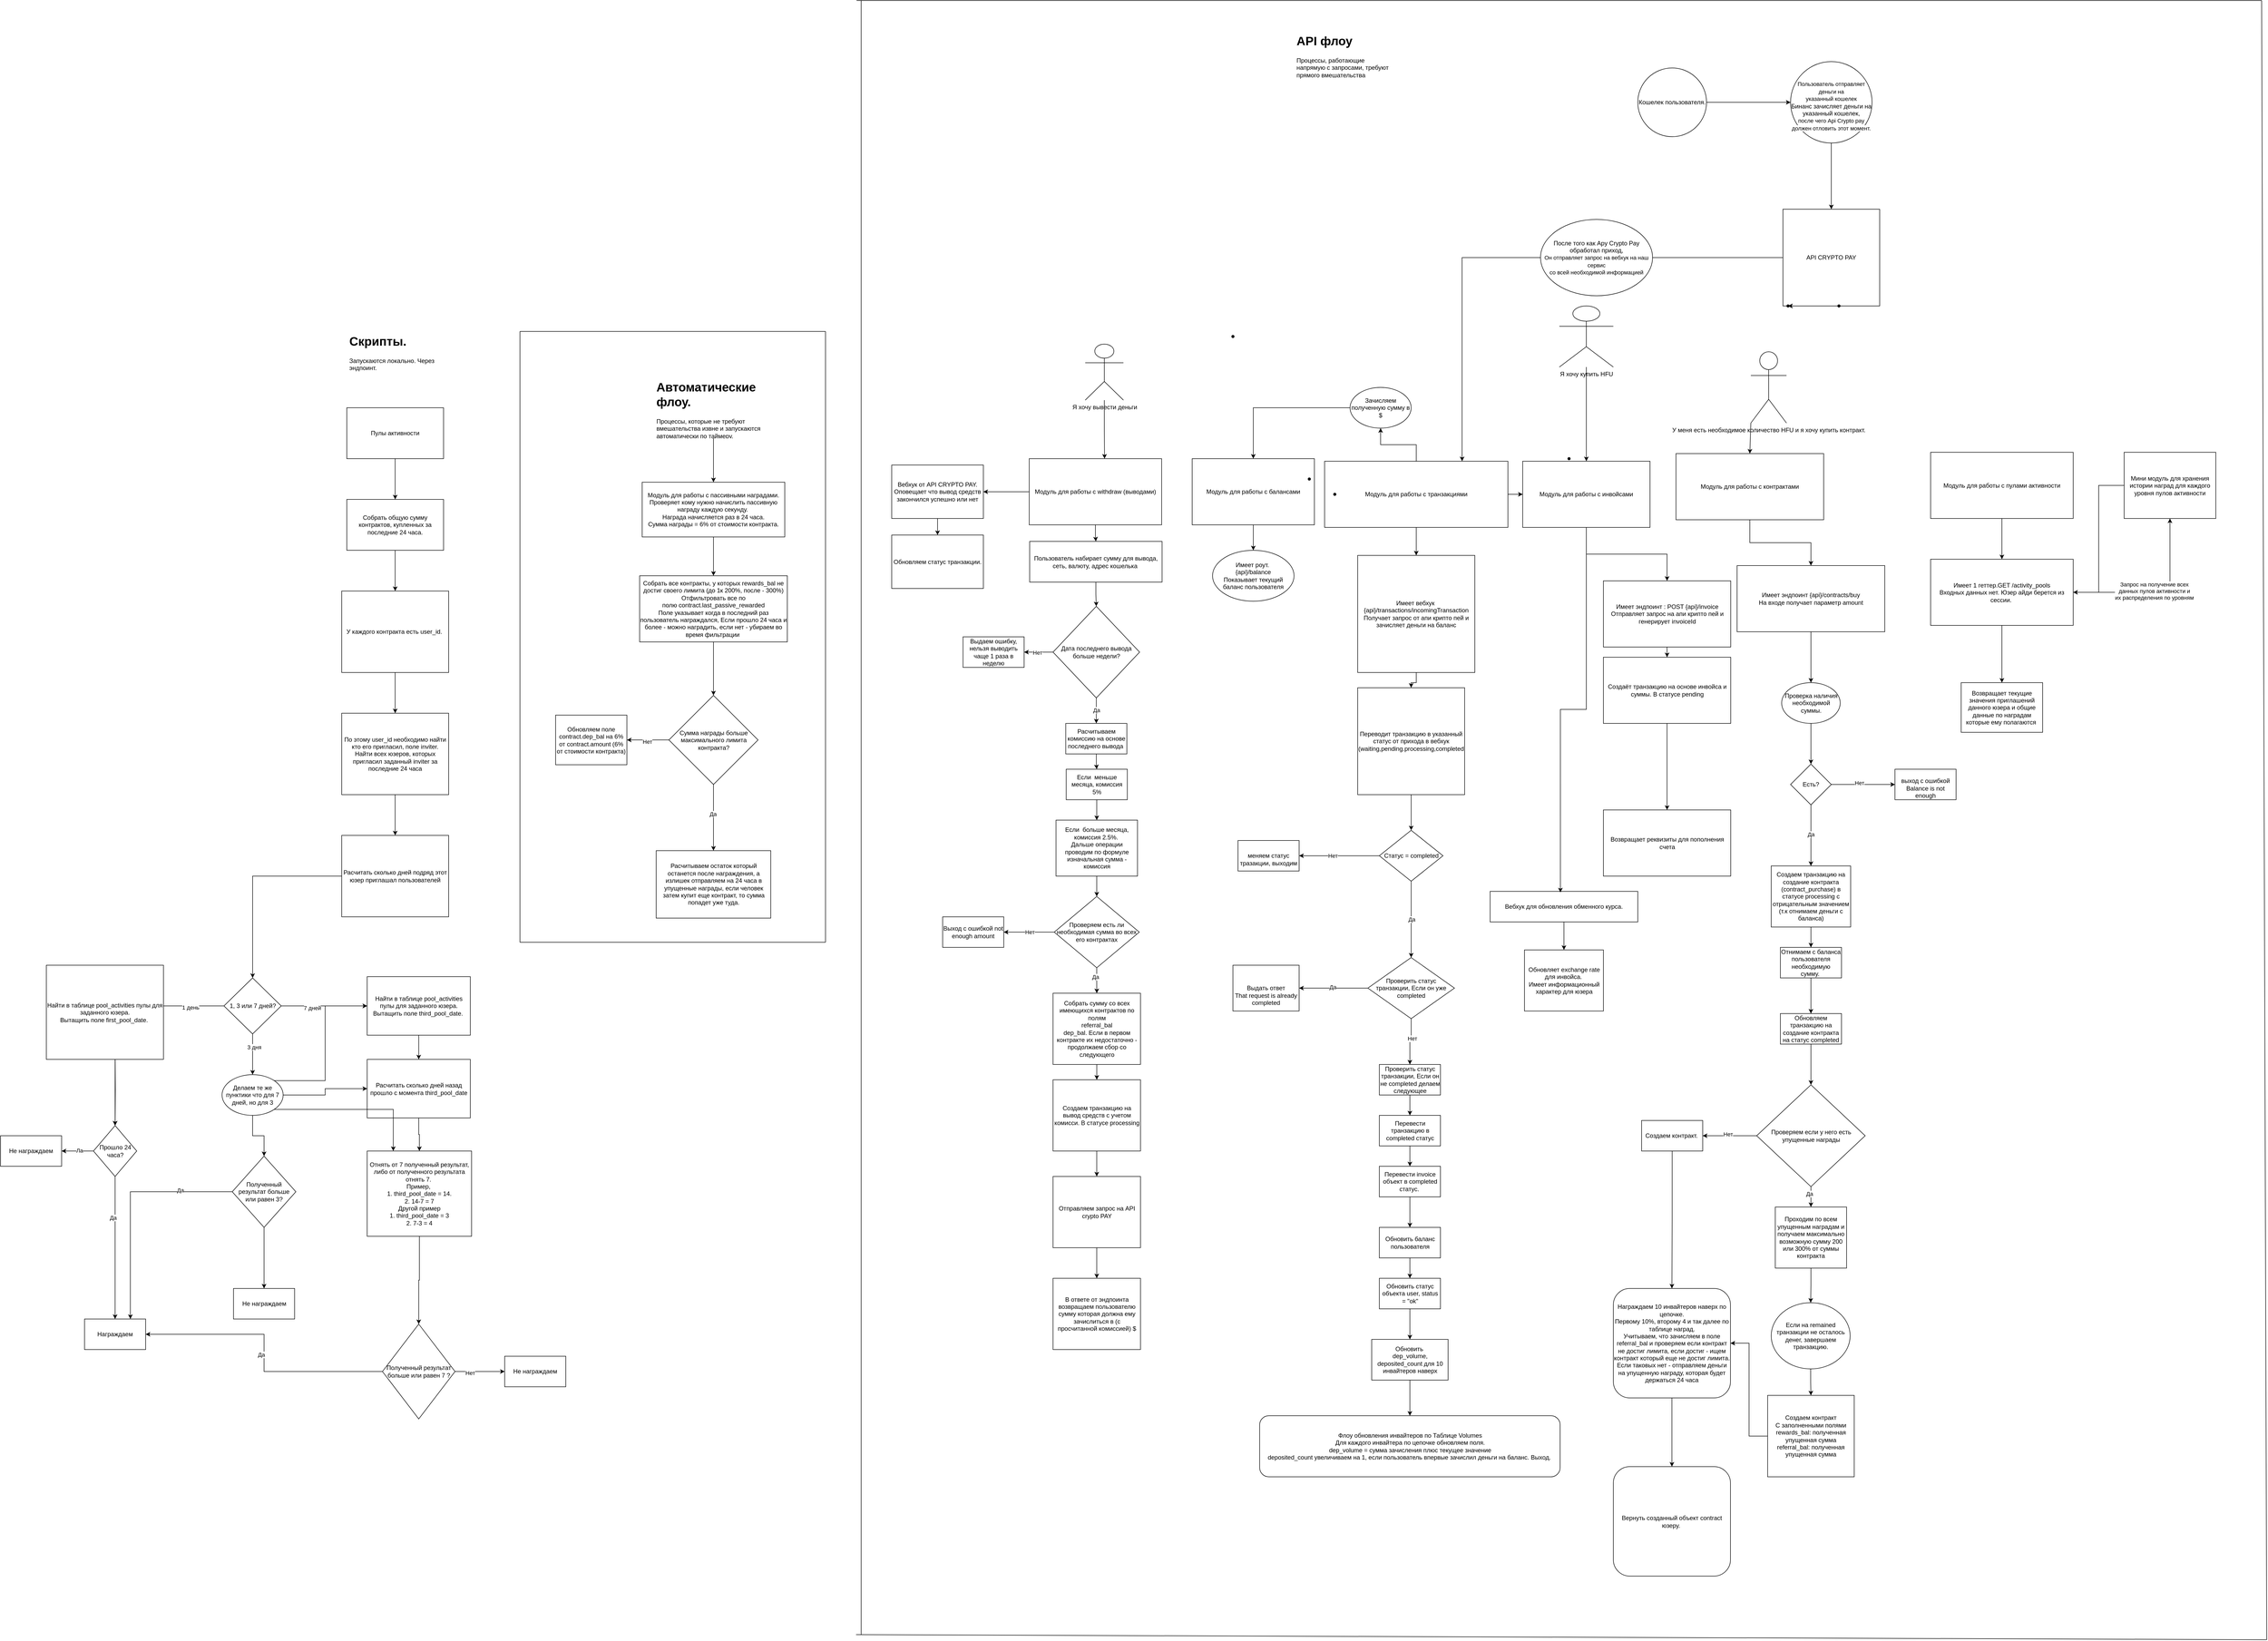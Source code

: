 <mxfile version="22.1.5" type="github">
  <diagram id="C5RBs43oDa-KdzZeNtuy" name="Page-1">
    <mxGraphModel dx="6176" dy="2645" grid="1" gridSize="10" guides="1" tooltips="1" connect="1" arrows="1" fold="1" page="1" pageScale="1" pageWidth="827" pageHeight="1169" math="0" shadow="0">
      <root>
        <mxCell id="WIyWlLk6GJQsqaUBKTNV-0" />
        <mxCell id="WIyWlLk6GJQsqaUBKTNV-1" parent="WIyWlLk6GJQsqaUBKTNV-0" />
        <mxCell id="8Yo3QJKmBX_KmEjt6CQ4-190" value="" style="edgeStyle=orthogonalEdgeStyle;rounded=0;orthogonalLoop=1;jettySize=auto;html=1;" parent="WIyWlLk6GJQsqaUBKTNV-1" source="8Yo3QJKmBX_KmEjt6CQ4-0" target="8Yo3QJKmBX_KmEjt6CQ4-189" edge="1">
          <mxGeometry relative="1" as="geometry" />
        </mxCell>
        <mxCell id="8Yo3QJKmBX_KmEjt6CQ4-225" value="" style="edgeStyle=orthogonalEdgeStyle;rounded=0;orthogonalLoop=1;jettySize=auto;html=1;" parent="WIyWlLk6GJQsqaUBKTNV-1" source="8Yo3QJKmBX_KmEjt6CQ4-0" target="8Yo3QJKmBX_KmEjt6CQ4-224" edge="1">
          <mxGeometry relative="1" as="geometry" />
        </mxCell>
        <mxCell id="8Yo3QJKmBX_KmEjt6CQ4-0" value="Модуль для работы с withdraw (выводами)" style="rounded=0;whiteSpace=wrap;html=1;" parent="WIyWlLk6GJQsqaUBKTNV-1" vertex="1">
          <mxGeometry x="-590" y="680" width="260" height="130" as="geometry" />
        </mxCell>
        <mxCell id="8Yo3QJKmBX_KmEjt6CQ4-59" value="" style="edgeStyle=orthogonalEdgeStyle;rounded=0;orthogonalLoop=1;jettySize=auto;html=1;" parent="WIyWlLk6GJQsqaUBKTNV-1" source="8Yo3QJKmBX_KmEjt6CQ4-1" target="8Yo3QJKmBX_KmEjt6CQ4-4" edge="1">
          <mxGeometry relative="1" as="geometry" />
        </mxCell>
        <mxCell id="8Yo3QJKmBX_KmEjt6CQ4-62" value="" style="edgeStyle=orthogonalEdgeStyle;rounded=0;orthogonalLoop=1;jettySize=auto;html=1;" parent="WIyWlLk6GJQsqaUBKTNV-1" source="8Yo3QJKmBX_KmEjt6CQ4-1" target="8Yo3QJKmBX_KmEjt6CQ4-61" edge="1">
          <mxGeometry relative="1" as="geometry" />
        </mxCell>
        <mxCell id="8Yo3QJKmBX_KmEjt6CQ4-1" value="Модуль для работы с транзакциями" style="rounded=0;whiteSpace=wrap;html=1;" parent="WIyWlLk6GJQsqaUBKTNV-1" vertex="1">
          <mxGeometry x="-10" y="685" width="360" height="130" as="geometry" />
        </mxCell>
        <mxCell id="8Yo3QJKmBX_KmEjt6CQ4-113" value="" style="edgeStyle=orthogonalEdgeStyle;rounded=0;orthogonalLoop=1;jettySize=auto;html=1;" parent="WIyWlLk6GJQsqaUBKTNV-1" source="8Yo3QJKmBX_KmEjt6CQ4-3" target="8Yo3QJKmBX_KmEjt6CQ4-112" edge="1">
          <mxGeometry relative="1" as="geometry" />
        </mxCell>
        <mxCell id="8Yo3QJKmBX_KmEjt6CQ4-3" value="Модуль для работы с контрактами" style="rounded=0;whiteSpace=wrap;html=1;" parent="WIyWlLk6GJQsqaUBKTNV-1" vertex="1">
          <mxGeometry x="680" y="670" width="290" height="130" as="geometry" />
        </mxCell>
        <mxCell id="8Yo3QJKmBX_KmEjt6CQ4-66" value="" style="edgeStyle=orthogonalEdgeStyle;rounded=0;orthogonalLoop=1;jettySize=auto;html=1;" parent="WIyWlLk6GJQsqaUBKTNV-1" source="8Yo3QJKmBX_KmEjt6CQ4-4" target="8Yo3QJKmBX_KmEjt6CQ4-65" edge="1">
          <mxGeometry relative="1" as="geometry" />
        </mxCell>
        <mxCell id="8Yo3QJKmBX_KmEjt6CQ4-4" value="Модуль для работы с инвойсами" style="rounded=0;whiteSpace=wrap;html=1;" parent="WIyWlLk6GJQsqaUBKTNV-1" vertex="1">
          <mxGeometry x="379" y="685" width="250" height="130" as="geometry" />
        </mxCell>
        <mxCell id="8Yo3QJKmBX_KmEjt6CQ4-60" value="" style="edgeStyle=orthogonalEdgeStyle;rounded=0;orthogonalLoop=1;jettySize=auto;html=1;" parent="WIyWlLk6GJQsqaUBKTNV-1" source="8Yo3QJKmBX_KmEjt6CQ4-5" target="8Yo3QJKmBX_KmEjt6CQ4-58" edge="1">
          <mxGeometry relative="1" as="geometry" />
        </mxCell>
        <mxCell id="8Yo3QJKmBX_KmEjt6CQ4-5" value="Модуль для работы с балансами" style="rounded=0;whiteSpace=wrap;html=1;" parent="WIyWlLk6GJQsqaUBKTNV-1" vertex="1">
          <mxGeometry x="-270" y="680" width="240" height="130" as="geometry" />
        </mxCell>
        <mxCell id="8Yo3QJKmBX_KmEjt6CQ4-179" style="edgeStyle=orthogonalEdgeStyle;rounded=0;orthogonalLoop=1;jettySize=auto;html=1;entryX=0.75;entryY=0;entryDx=0;entryDy=0;" parent="WIyWlLk6GJQsqaUBKTNV-1" source="8Yo3QJKmBX_KmEjt6CQ4-11" target="8Yo3QJKmBX_KmEjt6CQ4-1" edge="1">
          <mxGeometry relative="1" as="geometry" />
        </mxCell>
        <mxCell id="8Yo3QJKmBX_KmEjt6CQ4-11" value="API CRYPTO PAY" style="whiteSpace=wrap;html=1;aspect=fixed;" parent="WIyWlLk6GJQsqaUBKTNV-1" vertex="1">
          <mxGeometry x="890" y="190" width="190" height="190" as="geometry" />
        </mxCell>
        <mxCell id="8Yo3QJKmBX_KmEjt6CQ4-106" value="" style="edgeStyle=orthogonalEdgeStyle;rounded=0;orthogonalLoop=1;jettySize=auto;html=1;" parent="WIyWlLk6GJQsqaUBKTNV-1" source="8Yo3QJKmBX_KmEjt6CQ4-16" target="8Yo3QJKmBX_KmEjt6CQ4-105" edge="1">
          <mxGeometry relative="1" as="geometry" />
        </mxCell>
        <mxCell id="8Yo3QJKmBX_KmEjt6CQ4-16" value="Кошелек пользователя." style="ellipse;whiteSpace=wrap;html=1;aspect=fixed;" parent="WIyWlLk6GJQsqaUBKTNV-1" vertex="1">
          <mxGeometry x="605" y="-87.5" width="135" height="135" as="geometry" />
        </mxCell>
        <mxCell id="8Yo3QJKmBX_KmEjt6CQ4-31" value="" style="edgeStyle=orthogonalEdgeStyle;rounded=0;orthogonalLoop=1;jettySize=auto;html=1;" parent="WIyWlLk6GJQsqaUBKTNV-1" source="8Yo3QJKmBX_KmEjt6CQ4-27" target="8Yo3QJKmBX_KmEjt6CQ4-30" edge="1">
          <mxGeometry relative="1" as="geometry" />
        </mxCell>
        <mxCell id="8Yo3QJKmBX_KmEjt6CQ4-32" value="" style="edgeStyle=orthogonalEdgeStyle;rounded=0;orthogonalLoop=1;jettySize=auto;html=1;" parent="WIyWlLk6GJQsqaUBKTNV-1" source="8Yo3QJKmBX_KmEjt6CQ4-27" target="8Yo3QJKmBX_KmEjt6CQ4-30" edge="1">
          <mxGeometry relative="1" as="geometry" />
        </mxCell>
        <mxCell id="8Yo3QJKmBX_KmEjt6CQ4-27" value="" style="shape=waypoint;sketch=0;size=6;pointerEvents=1;points=[];fillColor=default;resizable=0;rotatable=0;perimeter=centerPerimeter;snapToPoint=1;" parent="WIyWlLk6GJQsqaUBKTNV-1" vertex="1">
          <mxGeometry x="990" y="370" width="20" height="20" as="geometry" />
        </mxCell>
        <mxCell id="8Yo3QJKmBX_KmEjt6CQ4-30" value="" style="shape=waypoint;sketch=0;size=6;pointerEvents=1;points=[];fillColor=default;resizable=0;rotatable=0;perimeter=centerPerimeter;snapToPoint=1;" parent="WIyWlLk6GJQsqaUBKTNV-1" vertex="1">
          <mxGeometry x="890" y="370" width="20" height="20" as="geometry" />
        </mxCell>
        <mxCell id="8Yo3QJKmBX_KmEjt6CQ4-33" value="" style="shape=waypoint;sketch=0;size=6;pointerEvents=1;points=[];fillColor=default;resizable=0;rotatable=0;perimeter=centerPerimeter;snapToPoint=1;" parent="WIyWlLk6GJQsqaUBKTNV-1" vertex="1">
          <mxGeometry x="460" y="670" width="20" height="20" as="geometry" />
        </mxCell>
        <mxCell id="8Yo3QJKmBX_KmEjt6CQ4-39" value="" style="shape=waypoint;sketch=0;size=6;pointerEvents=1;points=[];fillColor=default;resizable=0;rotatable=0;perimeter=centerPerimeter;snapToPoint=1;" parent="WIyWlLk6GJQsqaUBKTNV-1" vertex="1">
          <mxGeometry x="-200" y="430" width="20" height="20" as="geometry" />
        </mxCell>
        <mxCell id="8Yo3QJKmBX_KmEjt6CQ4-42" value="" style="shape=waypoint;sketch=0;size=6;pointerEvents=1;points=[];fillColor=default;resizable=0;rotatable=0;perimeter=centerPerimeter;snapToPoint=1;" parent="WIyWlLk6GJQsqaUBKTNV-1" vertex="1">
          <mxGeometry x="-50" y="710" width="20" height="20" as="geometry" />
        </mxCell>
        <mxCell id="8Yo3QJKmBX_KmEjt6CQ4-49" value="" style="shape=waypoint;sketch=0;size=6;pointerEvents=1;points=[];fillColor=default;resizable=0;rotatable=0;perimeter=centerPerimeter;snapToPoint=1;rounded=0;" parent="WIyWlLk6GJQsqaUBKTNV-1" vertex="1">
          <mxGeometry y="740" width="20" height="20" as="geometry" />
        </mxCell>
        <mxCell id="8Yo3QJKmBX_KmEjt6CQ4-54" value="" style="edgeStyle=orthogonalEdgeStyle;rounded=0;orthogonalLoop=1;jettySize=auto;html=1;" parent="WIyWlLk6GJQsqaUBKTNV-1" source="8Yo3QJKmBX_KmEjt6CQ4-1" target="8Yo3QJKmBX_KmEjt6CQ4-53" edge="1">
          <mxGeometry relative="1" as="geometry">
            <mxPoint x="310" y="210" as="sourcePoint" />
            <mxPoint x="200" y="150" as="targetPoint" />
          </mxGeometry>
        </mxCell>
        <mxCell id="tdav1EY0msbw4jg_Fsps-25" style="edgeStyle=orthogonalEdgeStyle;rounded=0;orthogonalLoop=1;jettySize=auto;html=1;entryX=0.5;entryY=0;entryDx=0;entryDy=0;" parent="WIyWlLk6GJQsqaUBKTNV-1" source="8Yo3QJKmBX_KmEjt6CQ4-53" target="8Yo3QJKmBX_KmEjt6CQ4-5" edge="1">
          <mxGeometry relative="1" as="geometry" />
        </mxCell>
        <mxCell id="8Yo3QJKmBX_KmEjt6CQ4-53" value="Зачисляем полученную сумму в $" style="ellipse;whiteSpace=wrap;html=1;" parent="WIyWlLk6GJQsqaUBKTNV-1" vertex="1">
          <mxGeometry x="40" y="540" width="120" height="80" as="geometry" />
        </mxCell>
        <mxCell id="8Yo3QJKmBX_KmEjt6CQ4-56" value="После того как Apy Crypto Pay обработал приход,&lt;br style=&quot;border-color: var(--border-color); font-size: 11px;&quot;&gt;&lt;span style=&quot;font-size: 11px; background-color: rgb(255, 255, 255);&quot;&gt;Он отправляет запрос на вебхук на наш сервис&lt;/span&gt;&lt;br style=&quot;border-color: var(--border-color); font-size: 11px;&quot;&gt;&lt;span style=&quot;font-size: 11px; background-color: rgb(255, 255, 255);&quot;&gt;со всей необходимой информацией&lt;/span&gt;" style="ellipse;whiteSpace=wrap;html=1;" parent="WIyWlLk6GJQsqaUBKTNV-1" vertex="1">
          <mxGeometry x="414" y="210" width="220" height="150" as="geometry" />
        </mxCell>
        <mxCell id="8Yo3QJKmBX_KmEjt6CQ4-58" value="Имеет роут.&amp;nbsp;&lt;br&gt;{api}/balance&lt;br&gt;Показывает текущий баланс пользователя&lt;br&gt;" style="ellipse;whiteSpace=wrap;html=1;" parent="WIyWlLk6GJQsqaUBKTNV-1" vertex="1">
          <mxGeometry x="-230" y="860" width="160" height="100" as="geometry" />
        </mxCell>
        <mxCell id="8Yo3QJKmBX_KmEjt6CQ4-64" value="" style="edgeStyle=orthogonalEdgeStyle;rounded=0;orthogonalLoop=1;jettySize=auto;html=1;" parent="WIyWlLk6GJQsqaUBKTNV-1" source="8Yo3QJKmBX_KmEjt6CQ4-61" target="8Yo3QJKmBX_KmEjt6CQ4-63" edge="1">
          <mxGeometry relative="1" as="geometry" />
        </mxCell>
        <mxCell id="8Yo3QJKmBX_KmEjt6CQ4-61" value="Имеет вебхук&amp;nbsp;&lt;br style=&quot;border-color: var(--border-color);&quot;&gt;{api}/transactions/incomingTransaction&lt;br style=&quot;border-color: var(--border-color);&quot;&gt;Получает запрос от апи крипто пей и зачисляет деньги на баланс" style="whiteSpace=wrap;html=1;aspect=fixed;" parent="WIyWlLk6GJQsqaUBKTNV-1" vertex="1">
          <mxGeometry x="55" y="870" width="230" height="230" as="geometry" />
        </mxCell>
        <mxCell id="8Yo3QJKmBX_KmEjt6CQ4-72" value="" style="edgeStyle=orthogonalEdgeStyle;rounded=0;orthogonalLoop=1;jettySize=auto;html=1;entryX=0.5;entryY=0;entryDx=0;entryDy=0;" parent="WIyWlLk6GJQsqaUBKTNV-1" source="8Yo3QJKmBX_KmEjt6CQ4-63" target="8Yo3QJKmBX_KmEjt6CQ4-128" edge="1">
          <mxGeometry relative="1" as="geometry">
            <mxPoint x="105" y="1420" as="targetPoint" />
          </mxGeometry>
        </mxCell>
        <mxCell id="8Yo3QJKmBX_KmEjt6CQ4-63" value="Переводит транзакцию в указанный статус от прихода в вебхук (waiting,pending.processing,completed" style="whiteSpace=wrap;html=1;aspect=fixed;" parent="WIyWlLk6GJQsqaUBKTNV-1" vertex="1">
          <mxGeometry x="55" y="1130" width="210" height="210" as="geometry" />
        </mxCell>
        <mxCell id="8Yo3QJKmBX_KmEjt6CQ4-68" value="" style="edgeStyle=orthogonalEdgeStyle;rounded=0;orthogonalLoop=1;jettySize=auto;html=1;" parent="WIyWlLk6GJQsqaUBKTNV-1" source="8Yo3QJKmBX_KmEjt6CQ4-65" target="8Yo3QJKmBX_KmEjt6CQ4-67" edge="1">
          <mxGeometry relative="1" as="geometry" />
        </mxCell>
        <mxCell id="8Yo3QJKmBX_KmEjt6CQ4-65" value="Имеет эндпоинт : POST {api}/invoice Отправляет запрос на апи крипто пей и генерирует invoiceId" style="rounded=0;whiteSpace=wrap;html=1;" parent="WIyWlLk6GJQsqaUBKTNV-1" vertex="1">
          <mxGeometry x="537.5" y="920" width="250" height="130" as="geometry" />
        </mxCell>
        <mxCell id="8Yo3QJKmBX_KmEjt6CQ4-70" value="" style="edgeStyle=orthogonalEdgeStyle;rounded=0;orthogonalLoop=1;jettySize=auto;html=1;" parent="WIyWlLk6GJQsqaUBKTNV-1" source="8Yo3QJKmBX_KmEjt6CQ4-67" target="8Yo3QJKmBX_KmEjt6CQ4-69" edge="1">
          <mxGeometry relative="1" as="geometry" />
        </mxCell>
        <mxCell id="8Yo3QJKmBX_KmEjt6CQ4-67" value="Создаёт транзакцию на основе инвойса и суммы. В статусе pending" style="rounded=0;whiteSpace=wrap;html=1;" parent="WIyWlLk6GJQsqaUBKTNV-1" vertex="1">
          <mxGeometry x="537.5" y="1070" width="250" height="130" as="geometry" />
        </mxCell>
        <mxCell id="8Yo3QJKmBX_KmEjt6CQ4-69" value="Возвращает реквизиты для пополнения счета" style="rounded=0;whiteSpace=wrap;html=1;" parent="WIyWlLk6GJQsqaUBKTNV-1" vertex="1">
          <mxGeometry x="537.5" y="1370" width="250" height="130" as="geometry" />
        </mxCell>
        <mxCell id="8Yo3QJKmBX_KmEjt6CQ4-77" value="" style="edgeStyle=orthogonalEdgeStyle;rounded=0;orthogonalLoop=1;jettySize=auto;html=1;entryX=1;entryY=0.5;entryDx=0;entryDy=0;exitX=0;exitY=0.5;exitDx=0;exitDy=0;" parent="WIyWlLk6GJQsqaUBKTNV-1" source="8Yo3QJKmBX_KmEjt6CQ4-128" target="tdav1EY0msbw4jg_Fsps-2" edge="1">
          <mxGeometry relative="1" as="geometry">
            <mxPoint x="40" y="1460" as="sourcePoint" />
            <mxPoint x="-53.5" y="1460" as="targetPoint" />
          </mxGeometry>
        </mxCell>
        <mxCell id="bc52T65aB7Z_hoELgZfy-4" value="Нет" style="edgeLabel;html=1;align=center;verticalAlign=middle;resizable=0;points=[];" parent="8Yo3QJKmBX_KmEjt6CQ4-77" vertex="1" connectable="0">
          <mxGeometry x="0.202" y="3" relative="1" as="geometry">
            <mxPoint x="3" y="-3" as="offset" />
          </mxGeometry>
        </mxCell>
        <mxCell id="8Yo3QJKmBX_KmEjt6CQ4-141" value="" style="edgeStyle=orthogonalEdgeStyle;rounded=0;orthogonalLoop=1;jettySize=auto;html=1;" parent="WIyWlLk6GJQsqaUBKTNV-1" source="8Yo3QJKmBX_KmEjt6CQ4-84" target="8Yo3QJKmBX_KmEjt6CQ4-86" edge="1">
          <mxGeometry relative="1" as="geometry" />
        </mxCell>
        <mxCell id="8Yo3QJKmBX_KmEjt6CQ4-84" value="Проверить статус транзакции, Если он не completed делаем следующее" style="whiteSpace=wrap;html=1;" parent="WIyWlLk6GJQsqaUBKTNV-1" vertex="1">
          <mxGeometry x="97.5" y="1870" width="120" height="60" as="geometry" />
        </mxCell>
        <mxCell id="8Yo3QJKmBX_KmEjt6CQ4-142" value="" style="edgeStyle=orthogonalEdgeStyle;rounded=0;orthogonalLoop=1;jettySize=auto;html=1;" parent="WIyWlLk6GJQsqaUBKTNV-1" source="8Yo3QJKmBX_KmEjt6CQ4-86" target="8Yo3QJKmBX_KmEjt6CQ4-88" edge="1">
          <mxGeometry relative="1" as="geometry" />
        </mxCell>
        <mxCell id="8Yo3QJKmBX_KmEjt6CQ4-86" value="Перевести транзакцию в completed статус&lt;br&gt;" style="whiteSpace=wrap;html=1;" parent="WIyWlLk6GJQsqaUBKTNV-1" vertex="1">
          <mxGeometry x="97.5" y="1970" width="120" height="60" as="geometry" />
        </mxCell>
        <mxCell id="tdav1EY0msbw4jg_Fsps-4" value="" style="edgeStyle=orthogonalEdgeStyle;rounded=0;orthogonalLoop=1;jettySize=auto;html=1;" parent="WIyWlLk6GJQsqaUBKTNV-1" source="8Yo3QJKmBX_KmEjt6CQ4-88" target="8Yo3QJKmBX_KmEjt6CQ4-91" edge="1">
          <mxGeometry relative="1" as="geometry" />
        </mxCell>
        <mxCell id="8Yo3QJKmBX_KmEjt6CQ4-88" value="Перевести invoice объект в completed статус.&amp;nbsp;" style="whiteSpace=wrap;html=1;" parent="WIyWlLk6GJQsqaUBKTNV-1" vertex="1">
          <mxGeometry x="97.5" y="2070" width="120" height="60" as="geometry" />
        </mxCell>
        <mxCell id="tdav1EY0msbw4jg_Fsps-5" value="" style="edgeStyle=orthogonalEdgeStyle;rounded=0;orthogonalLoop=1;jettySize=auto;html=1;" parent="WIyWlLk6GJQsqaUBKTNV-1" source="8Yo3QJKmBX_KmEjt6CQ4-91" target="8Yo3QJKmBX_KmEjt6CQ4-93" edge="1">
          <mxGeometry relative="1" as="geometry" />
        </mxCell>
        <mxCell id="8Yo3QJKmBX_KmEjt6CQ4-91" value="Обновить баланс пользователя" style="whiteSpace=wrap;html=1;" parent="WIyWlLk6GJQsqaUBKTNV-1" vertex="1">
          <mxGeometry x="97.5" y="2190" width="120" height="60" as="geometry" />
        </mxCell>
        <mxCell id="8Yo3QJKmBX_KmEjt6CQ4-143" value="" style="edgeStyle=orthogonalEdgeStyle;rounded=0;orthogonalLoop=1;jettySize=auto;html=1;" parent="WIyWlLk6GJQsqaUBKTNV-1" source="8Yo3QJKmBX_KmEjt6CQ4-93" target="8Yo3QJKmBX_KmEjt6CQ4-99" edge="1">
          <mxGeometry relative="1" as="geometry" />
        </mxCell>
        <mxCell id="8Yo3QJKmBX_KmEjt6CQ4-93" value="Обновить статус объекта user, status = &quot;ok&quot;" style="rounded=0;whiteSpace=wrap;html=1;" parent="WIyWlLk6GJQsqaUBKTNV-1" vertex="1">
          <mxGeometry x="97.5" y="2290" width="120" height="60" as="geometry" />
        </mxCell>
        <mxCell id="8Yo3QJKmBX_KmEjt6CQ4-95" value="Флоу обновления инвайтеров по Таблице Volumes&lt;br&gt;Для каждого инвайтера по цепочке обновляем поля.&lt;br&gt;dep_volume = сумма зачисления плюс текущее значение&lt;br&gt;deposited_count увеличиваем на 1, если пользователь впервые зачислил деньги на баланс. Выход.&amp;nbsp;" style="rounded=1;whiteSpace=wrap;html=1;" parent="WIyWlLk6GJQsqaUBKTNV-1" vertex="1">
          <mxGeometry x="-137.5" y="2560" width="590" height="120" as="geometry" />
        </mxCell>
        <mxCell id="8Yo3QJKmBX_KmEjt6CQ4-100" value="" style="edgeStyle=orthogonalEdgeStyle;rounded=0;orthogonalLoop=1;jettySize=auto;html=1;entryX=0.5;entryY=0;entryDx=0;entryDy=0;" parent="WIyWlLk6GJQsqaUBKTNV-1" source="8Yo3QJKmBX_KmEjt6CQ4-99" target="8Yo3QJKmBX_KmEjt6CQ4-95" edge="1">
          <mxGeometry relative="1" as="geometry">
            <mxPoint x="101" y="2530" as="targetPoint" />
          </mxGeometry>
        </mxCell>
        <mxCell id="8Yo3QJKmBX_KmEjt6CQ4-99" value="Обновить&amp;nbsp;&lt;br&gt;dep_volume,&lt;br&gt;deposited_count для 10 инвайтеров наверх" style="rounded=0;whiteSpace=wrap;html=1;" parent="WIyWlLk6GJQsqaUBKTNV-1" vertex="1">
          <mxGeometry x="82.5" y="2410" width="150" height="80" as="geometry" />
        </mxCell>
        <mxCell id="tdav1EY0msbw4jg_Fsps-13" style="edgeStyle=orthogonalEdgeStyle;rounded=0;orthogonalLoop=1;jettySize=auto;html=1;entryX=0.5;entryY=0;entryDx=0;entryDy=0;" parent="WIyWlLk6GJQsqaUBKTNV-1" source="8Yo3QJKmBX_KmEjt6CQ4-105" target="8Yo3QJKmBX_KmEjt6CQ4-11" edge="1">
          <mxGeometry relative="1" as="geometry" />
        </mxCell>
        <mxCell id="8Yo3QJKmBX_KmEjt6CQ4-105" value="&lt;br&gt;&lt;span style=&quot;color: rgb(0, 0, 0); font-family: Helvetica; font-size: 11px; font-style: normal; font-variant-ligatures: normal; font-variant-caps: normal; font-weight: 400; letter-spacing: normal; orphans: 2; text-align: center; text-indent: 0px; text-transform: none; widows: 2; word-spacing: 0px; -webkit-text-stroke-width: 0px; background-color: rgb(255, 255, 255); text-decoration-thickness: initial; text-decoration-style: initial; text-decoration-color: initial; float: none; display: inline !important;&quot;&gt;Пользователь отправляет&lt;/span&gt;&lt;br style=&quot;border-color: var(--border-color); color: rgb(0, 0, 0); font-family: Helvetica; font-size: 11px; font-style: normal; font-variant-ligatures: normal; font-variant-caps: normal; font-weight: 400; letter-spacing: normal; orphans: 2; text-align: center; text-indent: 0px; text-transform: none; widows: 2; word-spacing: 0px; -webkit-text-stroke-width: 0px; text-decoration-thickness: initial; text-decoration-style: initial; text-decoration-color: initial;&quot;&gt;&lt;span style=&quot;color: rgb(0, 0, 0); font-family: Helvetica; font-size: 11px; font-style: normal; font-variant-ligatures: normal; font-variant-caps: normal; font-weight: 400; letter-spacing: normal; orphans: 2; text-align: center; text-indent: 0px; text-transform: none; widows: 2; word-spacing: 0px; -webkit-text-stroke-width: 0px; background-color: rgb(255, 255, 255); text-decoration-thickness: initial; text-decoration-style: initial; text-decoration-color: initial; float: none; display: inline !important;&quot;&gt;деньги на&lt;/span&gt;&lt;br style=&quot;border-color: var(--border-color); color: rgb(0, 0, 0); font-family: Helvetica; font-size: 11px; font-style: normal; font-variant-ligatures: normal; font-variant-caps: normal; font-weight: 400; letter-spacing: normal; orphans: 2; text-align: center; text-indent: 0px; text-transform: none; widows: 2; word-spacing: 0px; -webkit-text-stroke-width: 0px; text-decoration-thickness: initial; text-decoration-style: initial; text-decoration-color: initial;&quot;&gt;&lt;span style=&quot;color: rgb(0, 0, 0); font-family: Helvetica; font-size: 11px; font-style: normal; font-variant-ligatures: normal; font-variant-caps: normal; font-weight: 400; letter-spacing: normal; orphans: 2; text-align: center; text-indent: 0px; text-transform: none; widows: 2; word-spacing: 0px; -webkit-text-stroke-width: 0px; background-color: rgb(255, 255, 255); text-decoration-thickness: initial; text-decoration-style: initial; text-decoration-color: initial; float: none; display: inline !important;&quot;&gt;указанный кошелек&lt;/span&gt;&lt;br&gt;Бинанс зачисляет деньги на указанный кошелек,&lt;br style=&quot;border-color: var(--border-color); font-size: 11px;&quot;&gt;&lt;span style=&quot;font-size: 11px; background-color: rgb(255, 255, 255);&quot;&gt;после чего Api Crypto pay должен отловить этот момент.&lt;/span&gt;" style="ellipse;whiteSpace=wrap;html=1;aspect=fixed;" parent="WIyWlLk6GJQsqaUBKTNV-1" vertex="1">
          <mxGeometry x="905" y="-100" width="160" height="160" as="geometry" />
        </mxCell>
        <mxCell id="8Yo3QJKmBX_KmEjt6CQ4-111" value="" style="endArrow=classic;html=1;rounded=0;entryX=0.5;entryY=0;entryDx=0;entryDy=0;exitX=0;exitY=1;exitDx=0;exitDy=0;exitPerimeter=0;" parent="WIyWlLk6GJQsqaUBKTNV-1" source="8Yo3QJKmBX_KmEjt6CQ4-181" target="8Yo3QJKmBX_KmEjt6CQ4-3" edge="1">
          <mxGeometry width="50" height="50" relative="1" as="geometry">
            <mxPoint x="975" y="600" as="sourcePoint" />
            <mxPoint x="440" y="450" as="targetPoint" />
          </mxGeometry>
        </mxCell>
        <mxCell id="8Yo3QJKmBX_KmEjt6CQ4-115" value="" style="edgeStyle=orthogonalEdgeStyle;rounded=0;orthogonalLoop=1;jettySize=auto;html=1;" parent="WIyWlLk6GJQsqaUBKTNV-1" source="8Yo3QJKmBX_KmEjt6CQ4-112" target="8Yo3QJKmBX_KmEjt6CQ4-114" edge="1">
          <mxGeometry relative="1" as="geometry" />
        </mxCell>
        <mxCell id="8Yo3QJKmBX_KmEjt6CQ4-112" value="Имеет эндпоинт {api}/contracts/buy&lt;br&gt;На входе получает параметр amount" style="rounded=0;whiteSpace=wrap;html=1;" parent="WIyWlLk6GJQsqaUBKTNV-1" vertex="1">
          <mxGeometry x="800" y="890" width="290" height="130" as="geometry" />
        </mxCell>
        <mxCell id="8Yo3QJKmBX_KmEjt6CQ4-117" value="" style="edgeStyle=orthogonalEdgeStyle;rounded=0;orthogonalLoop=1;jettySize=auto;html=1;" parent="WIyWlLk6GJQsqaUBKTNV-1" source="8Yo3QJKmBX_KmEjt6CQ4-114" target="8Yo3QJKmBX_KmEjt6CQ4-116" edge="1">
          <mxGeometry relative="1" as="geometry" />
        </mxCell>
        <mxCell id="8Yo3QJKmBX_KmEjt6CQ4-114" value="Проверка наличия необходимой суммы." style="ellipse;whiteSpace=wrap;html=1;rounded=0;" parent="WIyWlLk6GJQsqaUBKTNV-1" vertex="1">
          <mxGeometry x="887.5" y="1120" width="115" height="80" as="geometry" />
        </mxCell>
        <mxCell id="bc52T65aB7Z_hoELgZfy-13" style="edgeStyle=orthogonalEdgeStyle;rounded=0;orthogonalLoop=1;jettySize=auto;html=1;entryX=0.5;entryY=0;entryDx=0;entryDy=0;" parent="WIyWlLk6GJQsqaUBKTNV-1" source="8Yo3QJKmBX_KmEjt6CQ4-116" target="8Yo3QJKmBX_KmEjt6CQ4-124" edge="1">
          <mxGeometry relative="1" as="geometry" />
        </mxCell>
        <mxCell id="bc52T65aB7Z_hoELgZfy-14" value="Да" style="edgeLabel;html=1;align=center;verticalAlign=middle;resizable=0;points=[];" parent="bc52T65aB7Z_hoELgZfy-13" vertex="1" connectable="0">
          <mxGeometry x="-0.029" y="-1" relative="1" as="geometry">
            <mxPoint x="1" y="-1" as="offset" />
          </mxGeometry>
        </mxCell>
        <mxCell id="tdav1EY0msbw4jg_Fsps-19" style="edgeStyle=orthogonalEdgeStyle;rounded=0;orthogonalLoop=1;jettySize=auto;html=1;entryX=0;entryY=0.5;entryDx=0;entryDy=0;" parent="WIyWlLk6GJQsqaUBKTNV-1" source="8Yo3QJKmBX_KmEjt6CQ4-116" target="tdav1EY0msbw4jg_Fsps-18" edge="1">
          <mxGeometry relative="1" as="geometry" />
        </mxCell>
        <mxCell id="tdav1EY0msbw4jg_Fsps-20" value="Нет" style="edgeLabel;html=1;align=center;verticalAlign=middle;resizable=0;points=[];" parent="tdav1EY0msbw4jg_Fsps-19" vertex="1" connectable="0">
          <mxGeometry x="-0.127" y="3" relative="1" as="geometry">
            <mxPoint as="offset" />
          </mxGeometry>
        </mxCell>
        <mxCell id="8Yo3QJKmBX_KmEjt6CQ4-116" value="Есть?" style="rhombus;whiteSpace=wrap;html=1;rounded=0;" parent="WIyWlLk6GJQsqaUBKTNV-1" vertex="1">
          <mxGeometry x="905" y="1280" width="80" height="80" as="geometry" />
        </mxCell>
        <mxCell id="8Yo3QJKmBX_KmEjt6CQ4-145" value="" style="edgeStyle=orthogonalEdgeStyle;rounded=0;orthogonalLoop=1;jettySize=auto;html=1;" parent="WIyWlLk6GJQsqaUBKTNV-1" source="8Yo3QJKmBX_KmEjt6CQ4-124" target="8Yo3QJKmBX_KmEjt6CQ4-144" edge="1">
          <mxGeometry relative="1" as="geometry" />
        </mxCell>
        <mxCell id="8Yo3QJKmBX_KmEjt6CQ4-124" value="Создаем транзакцию на создание контракта (contract_purchase&lt;span style=&quot;background-color: initial;&quot;&gt;) в статусе processing с отрицательным значением (т.к отнимаем деньги с баланса)&lt;/span&gt;" style="whiteSpace=wrap;html=1;rounded=0;" parent="WIyWlLk6GJQsqaUBKTNV-1" vertex="1">
          <mxGeometry x="867" y="1480" width="156" height="120" as="geometry" />
        </mxCell>
        <mxCell id="bc52T65aB7Z_hoELgZfy-5" style="edgeStyle=orthogonalEdgeStyle;rounded=0;orthogonalLoop=1;jettySize=auto;html=1;entryX=0.5;entryY=0;entryDx=0;entryDy=0;" parent="WIyWlLk6GJQsqaUBKTNV-1" source="8Yo3QJKmBX_KmEjt6CQ4-128" target="8Yo3QJKmBX_KmEjt6CQ4-132" edge="1">
          <mxGeometry relative="1" as="geometry" />
        </mxCell>
        <mxCell id="bc52T65aB7Z_hoELgZfy-6" value="Да" style="edgeLabel;html=1;align=center;verticalAlign=middle;resizable=0;points=[];" parent="bc52T65aB7Z_hoELgZfy-5" vertex="1" connectable="0">
          <mxGeometry x="0.003" y="1" relative="1" as="geometry">
            <mxPoint as="offset" />
          </mxGeometry>
        </mxCell>
        <mxCell id="8Yo3QJKmBX_KmEjt6CQ4-128" value="Статус = completed" style="rhombus;whiteSpace=wrap;html=1;" parent="WIyWlLk6GJQsqaUBKTNV-1" vertex="1">
          <mxGeometry x="97.5" y="1410" width="125" height="100" as="geometry" />
        </mxCell>
        <mxCell id="bc52T65aB7Z_hoELgZfy-7" style="edgeStyle=orthogonalEdgeStyle;rounded=0;orthogonalLoop=1;jettySize=auto;html=1;entryX=1;entryY=0.5;entryDx=0;entryDy=0;" parent="WIyWlLk6GJQsqaUBKTNV-1" source="8Yo3QJKmBX_KmEjt6CQ4-132" target="tdav1EY0msbw4jg_Fsps-6" edge="1">
          <mxGeometry relative="1" as="geometry">
            <mxPoint x="-43.5" y="1720" as="targetPoint" />
          </mxGeometry>
        </mxCell>
        <mxCell id="bc52T65aB7Z_hoELgZfy-8" value="Да" style="edgeLabel;html=1;align=center;verticalAlign=middle;resizable=0;points=[];" parent="bc52T65aB7Z_hoELgZfy-7" vertex="1" connectable="0">
          <mxGeometry x="0.022" y="-2" relative="1" as="geometry">
            <mxPoint as="offset" />
          </mxGeometry>
        </mxCell>
        <mxCell id="bc52T65aB7Z_hoELgZfy-9" value="" style="edgeStyle=orthogonalEdgeStyle;rounded=0;orthogonalLoop=1;jettySize=auto;html=1;" parent="WIyWlLk6GJQsqaUBKTNV-1" source="8Yo3QJKmBX_KmEjt6CQ4-132" target="8Yo3QJKmBX_KmEjt6CQ4-84" edge="1">
          <mxGeometry relative="1" as="geometry" />
        </mxCell>
        <mxCell id="bc52T65aB7Z_hoELgZfy-10" value="Нет" style="edgeLabel;html=1;align=center;verticalAlign=middle;resizable=0;points=[];" parent="bc52T65aB7Z_hoELgZfy-9" vertex="1" connectable="0">
          <mxGeometry x="-0.17" y="2" relative="1" as="geometry">
            <mxPoint as="offset" />
          </mxGeometry>
        </mxCell>
        <mxCell id="8Yo3QJKmBX_KmEjt6CQ4-132" value="Проверить статус транзакции, Если он уже completed" style="rhombus;whiteSpace=wrap;html=1;" parent="WIyWlLk6GJQsqaUBKTNV-1" vertex="1">
          <mxGeometry x="75" y="1660" width="170" height="120" as="geometry" />
        </mxCell>
        <mxCell id="8Yo3QJKmBX_KmEjt6CQ4-147" value="" style="edgeStyle=orthogonalEdgeStyle;rounded=0;orthogonalLoop=1;jettySize=auto;html=1;" parent="WIyWlLk6GJQsqaUBKTNV-1" source="8Yo3QJKmBX_KmEjt6CQ4-144" target="8Yo3QJKmBX_KmEjt6CQ4-146" edge="1">
          <mxGeometry relative="1" as="geometry" />
        </mxCell>
        <mxCell id="8Yo3QJKmBX_KmEjt6CQ4-144" value="Отнимаем с баланса пользователя необходимую сумму.&amp;nbsp;" style="whiteSpace=wrap;html=1;rounded=0;" parent="WIyWlLk6GJQsqaUBKTNV-1" vertex="1">
          <mxGeometry x="885" y="1640" width="120" height="60" as="geometry" />
        </mxCell>
        <mxCell id="8Yo3QJKmBX_KmEjt6CQ4-149" value="" style="edgeStyle=orthogonalEdgeStyle;rounded=0;orthogonalLoop=1;jettySize=auto;html=1;entryX=0.5;entryY=0;entryDx=0;entryDy=0;" parent="WIyWlLk6GJQsqaUBKTNV-1" source="8Yo3QJKmBX_KmEjt6CQ4-146" target="8Yo3QJKmBX_KmEjt6CQ4-152" edge="1">
          <mxGeometry relative="1" as="geometry">
            <mxPoint x="1070" y="1900" as="targetPoint" />
          </mxGeometry>
        </mxCell>
        <mxCell id="8Yo3QJKmBX_KmEjt6CQ4-146" value="Обновляем транзакцию на создание контракта на статус completed" style="whiteSpace=wrap;html=1;rounded=0;" parent="WIyWlLk6GJQsqaUBKTNV-1" vertex="1">
          <mxGeometry x="885" y="1770" width="120" height="60" as="geometry" />
        </mxCell>
        <mxCell id="tdav1EY0msbw4jg_Fsps-14" value="" style="edgeStyle=orthogonalEdgeStyle;rounded=0;orthogonalLoop=1;jettySize=auto;html=1;" parent="WIyWlLk6GJQsqaUBKTNV-1" source="8Yo3QJKmBX_KmEjt6CQ4-152" target="8Yo3QJKmBX_KmEjt6CQ4-158" edge="1">
          <mxGeometry relative="1" as="geometry" />
        </mxCell>
        <mxCell id="tdav1EY0msbw4jg_Fsps-15" value="Нет" style="edgeLabel;html=1;align=center;verticalAlign=middle;resizable=0;points=[];" parent="tdav1EY0msbw4jg_Fsps-14" vertex="1" connectable="0">
          <mxGeometry x="0.069" y="-3" relative="1" as="geometry">
            <mxPoint as="offset" />
          </mxGeometry>
        </mxCell>
        <mxCell id="tdav1EY0msbw4jg_Fsps-16" style="edgeStyle=orthogonalEdgeStyle;rounded=0;orthogonalLoop=1;jettySize=auto;html=1;entryX=0.5;entryY=0;entryDx=0;entryDy=0;" parent="WIyWlLk6GJQsqaUBKTNV-1" source="8Yo3QJKmBX_KmEjt6CQ4-152" target="8Yo3QJKmBX_KmEjt6CQ4-160" edge="1">
          <mxGeometry relative="1" as="geometry" />
        </mxCell>
        <mxCell id="tdav1EY0msbw4jg_Fsps-17" value="Да" style="edgeLabel;html=1;align=center;verticalAlign=middle;resizable=0;points=[];" parent="tdav1EY0msbw4jg_Fsps-16" vertex="1" connectable="0">
          <mxGeometry x="-0.322" y="-3" relative="1" as="geometry">
            <mxPoint as="offset" />
          </mxGeometry>
        </mxCell>
        <mxCell id="8Yo3QJKmBX_KmEjt6CQ4-152" value="Проверяем если у него есть упущенные награды" style="rhombus;whiteSpace=wrap;html=1;" parent="WIyWlLk6GJQsqaUBKTNV-1" vertex="1">
          <mxGeometry x="838.5" y="1910" width="213" height="200" as="geometry" />
        </mxCell>
        <mxCell id="8Yo3QJKmBX_KmEjt6CQ4-171" style="edgeStyle=orthogonalEdgeStyle;rounded=0;orthogonalLoop=1;jettySize=auto;html=1;entryX=0.5;entryY=0;entryDx=0;entryDy=0;" parent="WIyWlLk6GJQsqaUBKTNV-1" source="8Yo3QJKmBX_KmEjt6CQ4-158" target="8Yo3QJKmBX_KmEjt6CQ4-165" edge="1">
          <mxGeometry relative="1" as="geometry" />
        </mxCell>
        <mxCell id="8Yo3QJKmBX_KmEjt6CQ4-158" value="Создаем контракт.&amp;nbsp;" style="whiteSpace=wrap;html=1;" parent="WIyWlLk6GJQsqaUBKTNV-1" vertex="1">
          <mxGeometry x="612.5" y="1980" width="120" height="60" as="geometry" />
        </mxCell>
        <mxCell id="tdav1EY0msbw4jg_Fsps-29" value="" style="edgeStyle=orthogonalEdgeStyle;rounded=0;orthogonalLoop=1;jettySize=auto;html=1;" parent="WIyWlLk6GJQsqaUBKTNV-1" source="8Yo3QJKmBX_KmEjt6CQ4-160" target="tdav1EY0msbw4jg_Fsps-28" edge="1">
          <mxGeometry relative="1" as="geometry" />
        </mxCell>
        <mxCell id="8Yo3QJKmBX_KmEjt6CQ4-160" value="Проходим по всем упущенным наградам и получаем максимально возможную сумму 200 или 300% от суммы контракта" style="whiteSpace=wrap;html=1;" parent="WIyWlLk6GJQsqaUBKTNV-1" vertex="1">
          <mxGeometry x="875" y="2150" width="140" height="120" as="geometry" />
        </mxCell>
        <mxCell id="tdav1EY0msbw4jg_Fsps-32" style="edgeStyle=orthogonalEdgeStyle;rounded=0;orthogonalLoop=1;jettySize=auto;html=1;entryX=1;entryY=0.5;entryDx=0;entryDy=0;" parent="WIyWlLk6GJQsqaUBKTNV-1" source="8Yo3QJKmBX_KmEjt6CQ4-162" target="8Yo3QJKmBX_KmEjt6CQ4-165" edge="1">
          <mxGeometry relative="1" as="geometry" />
        </mxCell>
        <mxCell id="8Yo3QJKmBX_KmEjt6CQ4-162" value="Создаем контракт&lt;br&gt;С заполненными полями&lt;br&gt;rewards_bal: полученная упущенная сумма&lt;br&gt;referral_bal: полученная упущенная сумма" style="whiteSpace=wrap;html=1;" parent="WIyWlLk6GJQsqaUBKTNV-1" vertex="1">
          <mxGeometry x="860" y="2520" width="170" height="160" as="geometry" />
        </mxCell>
        <mxCell id="8Yo3QJKmBX_KmEjt6CQ4-173" value="" style="edgeStyle=orthogonalEdgeStyle;rounded=0;orthogonalLoop=1;jettySize=auto;html=1;" parent="WIyWlLk6GJQsqaUBKTNV-1" source="8Yo3QJKmBX_KmEjt6CQ4-165" target="8Yo3QJKmBX_KmEjt6CQ4-172" edge="1">
          <mxGeometry relative="1" as="geometry" />
        </mxCell>
        <mxCell id="8Yo3QJKmBX_KmEjt6CQ4-165" value="Награждаем 10 инвайтеров наверх по цепочке.&lt;br&gt;Первому 10%, второму 4 и так далее по таблице наград.&lt;br&gt;Учитываем, что зачисляем в поле referral_bal и проверяем если контракт не достиг лимита, если достиг - ищем контракт который еще не достиг лимита. Если таковых нет - отправляем деньги на упущенную награду, которая будет держаться 24 часа" style="rounded=1;whiteSpace=wrap;html=1;" parent="WIyWlLk6GJQsqaUBKTNV-1" vertex="1">
          <mxGeometry x="557" y="2310" width="230" height="215" as="geometry" />
        </mxCell>
        <mxCell id="8Yo3QJKmBX_KmEjt6CQ4-172" value="Вернуть созданный объект contract юзеру.&amp;nbsp;" style="rounded=1;whiteSpace=wrap;html=1;" parent="WIyWlLk6GJQsqaUBKTNV-1" vertex="1">
          <mxGeometry x="557" y="2660" width="230" height="215" as="geometry" />
        </mxCell>
        <mxCell id="8Yo3QJKmBX_KmEjt6CQ4-177" value="" style="edgeStyle=orthogonalEdgeStyle;rounded=0;orthogonalLoop=1;jettySize=auto;html=1;" parent="WIyWlLk6GJQsqaUBKTNV-1" source="8Yo3QJKmBX_KmEjt6CQ4-174" target="8Yo3QJKmBX_KmEjt6CQ4-176" edge="1">
          <mxGeometry relative="1" as="geometry" />
        </mxCell>
        <mxCell id="8Yo3QJKmBX_KmEjt6CQ4-174" value="Вебхук для обновления обменного курса." style="rounded=0;whiteSpace=wrap;html=1;" parent="WIyWlLk6GJQsqaUBKTNV-1" vertex="1">
          <mxGeometry x="315" y="1530" width="290" height="60" as="geometry" />
        </mxCell>
        <mxCell id="8Yo3QJKmBX_KmEjt6CQ4-176" value="Обновляет exchange rate для инвойса.&amp;nbsp;&lt;br&gt;Имеет информационный характер для юзера" style="whiteSpace=wrap;html=1;rounded=0;" parent="WIyWlLk6GJQsqaUBKTNV-1" vertex="1">
          <mxGeometry x="382.5" y="1645" width="155" height="120" as="geometry" />
        </mxCell>
        <mxCell id="8Yo3QJKmBX_KmEjt6CQ4-181" value="У меня есть необходимое количество HFU и я хочу купить контракт." style="shape=umlActor;verticalLabelPosition=bottom;verticalAlign=top;html=1;outlineConnect=0;" parent="WIyWlLk6GJQsqaUBKTNV-1" vertex="1">
          <mxGeometry x="827" y="470" width="70" height="140" as="geometry" />
        </mxCell>
        <mxCell id="tdav1EY0msbw4jg_Fsps-22" style="edgeStyle=orthogonalEdgeStyle;rounded=0;orthogonalLoop=1;jettySize=auto;html=1;entryX=0.5;entryY=0;entryDx=0;entryDy=0;" parent="WIyWlLk6GJQsqaUBKTNV-1" source="8Yo3QJKmBX_KmEjt6CQ4-182" target="8Yo3QJKmBX_KmEjt6CQ4-4" edge="1">
          <mxGeometry relative="1" as="geometry" />
        </mxCell>
        <mxCell id="8Yo3QJKmBX_KmEjt6CQ4-182" value="Я хочу купить HFU" style="shape=umlActor;verticalLabelPosition=bottom;verticalAlign=top;html=1;outlineConnect=0;" parent="WIyWlLk6GJQsqaUBKTNV-1" vertex="1">
          <mxGeometry x="451" y="380" width="106" height="120" as="geometry" />
        </mxCell>
        <mxCell id="8Yo3QJKmBX_KmEjt6CQ4-185" value="Я хочу вывести деньги" style="shape=umlActor;verticalLabelPosition=bottom;verticalAlign=top;html=1;outlineConnect=0;" parent="WIyWlLk6GJQsqaUBKTNV-1" vertex="1">
          <mxGeometry x="-480" y="455" width="75" height="110" as="geometry" />
        </mxCell>
        <mxCell id="8Yo3QJKmBX_KmEjt6CQ4-188" style="edgeStyle=orthogonalEdgeStyle;rounded=0;orthogonalLoop=1;jettySize=auto;html=1;entryX=0.569;entryY=0;entryDx=0;entryDy=0;entryPerimeter=0;" parent="WIyWlLk6GJQsqaUBKTNV-1" source="8Yo3QJKmBX_KmEjt6CQ4-185" target="8Yo3QJKmBX_KmEjt6CQ4-0" edge="1">
          <mxGeometry relative="1" as="geometry" />
        </mxCell>
        <mxCell id="8Yo3QJKmBX_KmEjt6CQ4-192" value="" style="edgeStyle=orthogonalEdgeStyle;rounded=0;orthogonalLoop=1;jettySize=auto;html=1;entryX=0.5;entryY=0;entryDx=0;entryDy=0;" parent="WIyWlLk6GJQsqaUBKTNV-1" source="8Yo3QJKmBX_KmEjt6CQ4-189" target="8Yo3QJKmBX_KmEjt6CQ4-193" edge="1">
          <mxGeometry relative="1" as="geometry">
            <mxPoint x="-460" y="1050" as="targetPoint" />
          </mxGeometry>
        </mxCell>
        <mxCell id="8Yo3QJKmBX_KmEjt6CQ4-189" value="Пользователь набирает сумму для вывода, сеть, валюту, адрес кошелька&amp;nbsp;" style="rounded=0;whiteSpace=wrap;html=1;" parent="WIyWlLk6GJQsqaUBKTNV-1" vertex="1">
          <mxGeometry x="-589.12" y="842.5" width="260" height="80" as="geometry" />
        </mxCell>
        <mxCell id="8Yo3QJKmBX_KmEjt6CQ4-196" value="" style="edgeStyle=orthogonalEdgeStyle;rounded=0;orthogonalLoop=1;jettySize=auto;html=1;entryX=1;entryY=0.5;entryDx=0;entryDy=0;" parent="WIyWlLk6GJQsqaUBKTNV-1" source="8Yo3QJKmBX_KmEjt6CQ4-193" target="tdav1EY0msbw4jg_Fsps-7" edge="1">
          <mxGeometry relative="1" as="geometry">
            <mxPoint x="-590" y="1160" as="targetPoint" />
          </mxGeometry>
        </mxCell>
        <mxCell id="bc52T65aB7Z_hoELgZfy-0" value="Нет" style="edgeLabel;html=1;align=center;verticalAlign=middle;resizable=0;points=[];" parent="8Yo3QJKmBX_KmEjt6CQ4-196" vertex="1" connectable="0">
          <mxGeometry x="0.109" y="1" relative="1" as="geometry">
            <mxPoint as="offset" />
          </mxGeometry>
        </mxCell>
        <mxCell id="bc52T65aB7Z_hoELgZfy-1" style="edgeStyle=orthogonalEdgeStyle;rounded=0;orthogonalLoop=1;jettySize=auto;html=1;entryX=0.5;entryY=0;entryDx=0;entryDy=0;" parent="WIyWlLk6GJQsqaUBKTNV-1" source="8Yo3QJKmBX_KmEjt6CQ4-193" target="8Yo3QJKmBX_KmEjt6CQ4-203" edge="1">
          <mxGeometry relative="1" as="geometry" />
        </mxCell>
        <mxCell id="bc52T65aB7Z_hoELgZfy-2" value="Да" style="edgeLabel;html=1;align=center;verticalAlign=middle;resizable=0;points=[];" parent="bc52T65aB7Z_hoELgZfy-1" vertex="1" connectable="0">
          <mxGeometry x="0.02" y="-2" relative="1" as="geometry">
            <mxPoint x="2" y="-2" as="offset" />
          </mxGeometry>
        </mxCell>
        <mxCell id="8Yo3QJKmBX_KmEjt6CQ4-193" value="Дата последнего вывода больше недели?" style="rhombus;whiteSpace=wrap;html=1;" parent="WIyWlLk6GJQsqaUBKTNV-1" vertex="1">
          <mxGeometry x="-543.25" y="970" width="170" height="180" as="geometry" />
        </mxCell>
        <mxCell id="8Yo3QJKmBX_KmEjt6CQ4-206" value="" style="edgeStyle=orthogonalEdgeStyle;rounded=0;orthogonalLoop=1;jettySize=auto;html=1;" parent="WIyWlLk6GJQsqaUBKTNV-1" source="8Yo3QJKmBX_KmEjt6CQ4-203" target="8Yo3QJKmBX_KmEjt6CQ4-205" edge="1">
          <mxGeometry relative="1" as="geometry" />
        </mxCell>
        <mxCell id="8Yo3QJKmBX_KmEjt6CQ4-203" value="Расчитываем комиссию на основе последнего вывода&amp;nbsp;" style="whiteSpace=wrap;html=1;" parent="WIyWlLk6GJQsqaUBKTNV-1" vertex="1">
          <mxGeometry x="-518.25" y="1200" width="120" height="60" as="geometry" />
        </mxCell>
        <mxCell id="8Yo3QJKmBX_KmEjt6CQ4-208" value="" style="edgeStyle=orthogonalEdgeStyle;rounded=0;orthogonalLoop=1;jettySize=auto;html=1;" parent="WIyWlLk6GJQsqaUBKTNV-1" source="8Yo3QJKmBX_KmEjt6CQ4-205" target="8Yo3QJKmBX_KmEjt6CQ4-207" edge="1">
          <mxGeometry relative="1" as="geometry" />
        </mxCell>
        <mxCell id="8Yo3QJKmBX_KmEjt6CQ4-205" value="Если&amp;nbsp; меньше месяца, комиссия 5%" style="whiteSpace=wrap;html=1;" parent="WIyWlLk6GJQsqaUBKTNV-1" vertex="1">
          <mxGeometry x="-517.37" y="1290" width="120" height="60" as="geometry" />
        </mxCell>
        <mxCell id="8Yo3QJKmBX_KmEjt6CQ4-210" value="" style="edgeStyle=orthogonalEdgeStyle;rounded=0;orthogonalLoop=1;jettySize=auto;html=1;entryX=0.5;entryY=0;entryDx=0;entryDy=0;" parent="WIyWlLk6GJQsqaUBKTNV-1" source="8Yo3QJKmBX_KmEjt6CQ4-207" target="8Yo3QJKmBX_KmEjt6CQ4-211" edge="1">
          <mxGeometry relative="1" as="geometry">
            <mxPoint x="-440" y="1920" as="targetPoint" />
          </mxGeometry>
        </mxCell>
        <mxCell id="8Yo3QJKmBX_KmEjt6CQ4-207" value="Если&amp;nbsp; больше месяца, комиссия 2.5%.&amp;nbsp;&lt;br&gt;Дальше операции проводим по формуле изначальная сумма - комиссия" style="whiteSpace=wrap;html=1;" parent="WIyWlLk6GJQsqaUBKTNV-1" vertex="1">
          <mxGeometry x="-537.37" y="1390" width="160" height="110" as="geometry" />
        </mxCell>
        <mxCell id="tdav1EY0msbw4jg_Fsps-9" value="" style="edgeStyle=orthogonalEdgeStyle;rounded=0;orthogonalLoop=1;jettySize=auto;html=1;" parent="WIyWlLk6GJQsqaUBKTNV-1" source="8Yo3QJKmBX_KmEjt6CQ4-211" target="tdav1EY0msbw4jg_Fsps-8" edge="1">
          <mxGeometry relative="1" as="geometry" />
        </mxCell>
        <mxCell id="tdav1EY0msbw4jg_Fsps-10" value="Нет" style="edgeLabel;html=1;align=center;verticalAlign=middle;resizable=0;points=[];" parent="tdav1EY0msbw4jg_Fsps-9" vertex="1" connectable="0">
          <mxGeometry x="-0.07" y="1" relative="1" as="geometry">
            <mxPoint x="-2" y="-1" as="offset" />
          </mxGeometry>
        </mxCell>
        <mxCell id="tdav1EY0msbw4jg_Fsps-11" value="" style="edgeStyle=orthogonalEdgeStyle;rounded=0;orthogonalLoop=1;jettySize=auto;html=1;" parent="WIyWlLk6GJQsqaUBKTNV-1" source="8Yo3QJKmBX_KmEjt6CQ4-211" target="8Yo3QJKmBX_KmEjt6CQ4-218" edge="1">
          <mxGeometry relative="1" as="geometry" />
        </mxCell>
        <mxCell id="tdav1EY0msbw4jg_Fsps-12" value="Да" style="edgeLabel;html=1;align=center;verticalAlign=middle;resizable=0;points=[];" parent="tdav1EY0msbw4jg_Fsps-11" vertex="1" connectable="0">
          <mxGeometry x="-0.276" y="-3" relative="1" as="geometry">
            <mxPoint as="offset" />
          </mxGeometry>
        </mxCell>
        <mxCell id="8Yo3QJKmBX_KmEjt6CQ4-211" value="Проверяем есть ли необходимая сумма во всех его контрактах" style="rhombus;whiteSpace=wrap;html=1;" parent="WIyWlLk6GJQsqaUBKTNV-1" vertex="1">
          <mxGeometry x="-540.88" y="1540" width="167" height="140" as="geometry" />
        </mxCell>
        <mxCell id="8Yo3QJKmBX_KmEjt6CQ4-221" value="" style="edgeStyle=orthogonalEdgeStyle;rounded=0;orthogonalLoop=1;jettySize=auto;html=1;" parent="WIyWlLk6GJQsqaUBKTNV-1" source="8Yo3QJKmBX_KmEjt6CQ4-218" target="8Yo3QJKmBX_KmEjt6CQ4-220" edge="1">
          <mxGeometry relative="1" as="geometry" />
        </mxCell>
        <mxCell id="8Yo3QJKmBX_KmEjt6CQ4-218" value="Собрать сумму со всех имеющихся контрактов по полям&lt;br&gt;referral_bal&lt;br&gt;dep_bal. Если в первом контракте их недостаточно - продолжаем сбор со следующего" style="whiteSpace=wrap;html=1;" parent="WIyWlLk6GJQsqaUBKTNV-1" vertex="1">
          <mxGeometry x="-543.24" y="1730" width="171.75" height="140" as="geometry" />
        </mxCell>
        <mxCell id="8Yo3QJKmBX_KmEjt6CQ4-223" value="" style="edgeStyle=orthogonalEdgeStyle;rounded=0;orthogonalLoop=1;jettySize=auto;html=1;" parent="WIyWlLk6GJQsqaUBKTNV-1" source="8Yo3QJKmBX_KmEjt6CQ4-220" target="8Yo3QJKmBX_KmEjt6CQ4-222" edge="1">
          <mxGeometry relative="1" as="geometry" />
        </mxCell>
        <mxCell id="8Yo3QJKmBX_KmEjt6CQ4-220" value="Создаем транзакцию на вывод средств с учетом комисси. В статусе processing" style="whiteSpace=wrap;html=1;" parent="WIyWlLk6GJQsqaUBKTNV-1" vertex="1">
          <mxGeometry x="-543.24" y="1900" width="171.75" height="140" as="geometry" />
        </mxCell>
        <mxCell id="8Yo3QJKmBX_KmEjt6CQ4-229" value="" style="edgeStyle=orthogonalEdgeStyle;rounded=0;orthogonalLoop=1;jettySize=auto;html=1;" parent="WIyWlLk6GJQsqaUBKTNV-1" source="8Yo3QJKmBX_KmEjt6CQ4-222" target="8Yo3QJKmBX_KmEjt6CQ4-228" edge="1">
          <mxGeometry relative="1" as="geometry" />
        </mxCell>
        <mxCell id="8Yo3QJKmBX_KmEjt6CQ4-222" value="Отправляем запрос на API crypto PAY" style="whiteSpace=wrap;html=1;" parent="WIyWlLk6GJQsqaUBKTNV-1" vertex="1">
          <mxGeometry x="-543.24" y="2090" width="171.75" height="140" as="geometry" />
        </mxCell>
        <mxCell id="8Yo3QJKmBX_KmEjt6CQ4-227" value="" style="edgeStyle=orthogonalEdgeStyle;rounded=0;orthogonalLoop=1;jettySize=auto;html=1;" parent="WIyWlLk6GJQsqaUBKTNV-1" source="8Yo3QJKmBX_KmEjt6CQ4-224" target="8Yo3QJKmBX_KmEjt6CQ4-226" edge="1">
          <mxGeometry relative="1" as="geometry" />
        </mxCell>
        <mxCell id="8Yo3QJKmBX_KmEjt6CQ4-224" value="Вебхук от API CRYPTO PAY.&lt;br&gt;Оповещает что вывод средств закончился успешно или нет" style="whiteSpace=wrap;html=1;rounded=0;" parent="WIyWlLk6GJQsqaUBKTNV-1" vertex="1">
          <mxGeometry x="-860" y="692.5" width="180" height="105" as="geometry" />
        </mxCell>
        <mxCell id="8Yo3QJKmBX_KmEjt6CQ4-226" value="Обновляем статус транзакции." style="whiteSpace=wrap;html=1;rounded=0;" parent="WIyWlLk6GJQsqaUBKTNV-1" vertex="1">
          <mxGeometry x="-860" y="830" width="180" height="105" as="geometry" />
        </mxCell>
        <mxCell id="8Yo3QJKmBX_KmEjt6CQ4-228" value="В ответе от эндпоинта возвращаем пользователю сумму которая должна ему зачислиться в (с просчитанной комиссией) $" style="whiteSpace=wrap;html=1;" parent="WIyWlLk6GJQsqaUBKTNV-1" vertex="1">
          <mxGeometry x="-543.24" y="2290" width="171.75" height="140" as="geometry" />
        </mxCell>
        <mxCell id="tdav1EY0msbw4jg_Fsps-2" value="&lt;br style=&quot;border-color: var(--border-color);&quot;&gt;меняем статус тразакции, выходим" style="rounded=0;whiteSpace=wrap;html=1;" parent="WIyWlLk6GJQsqaUBKTNV-1" vertex="1">
          <mxGeometry x="-180" y="1430" width="120" height="60" as="geometry" />
        </mxCell>
        <mxCell id="tdav1EY0msbw4jg_Fsps-6" value="&lt;br style=&quot;border-color: var(--border-color);&quot;&gt;&lt;br style=&quot;border-color: var(--border-color);&quot;&gt;Выдать ответ&lt;br style=&quot;border-color: var(--border-color);&quot;&gt;That request is already completed" style="rounded=0;whiteSpace=wrap;html=1;" parent="WIyWlLk6GJQsqaUBKTNV-1" vertex="1">
          <mxGeometry x="-190" y="1675" width="130" height="90" as="geometry" />
        </mxCell>
        <mxCell id="tdav1EY0msbw4jg_Fsps-7" value="Выдаем ошибку, нельзя выводить чаще 1 раза в неделю" style="rounded=0;whiteSpace=wrap;html=1;" parent="WIyWlLk6GJQsqaUBKTNV-1" vertex="1">
          <mxGeometry x="-720" y="1030" width="120" height="60" as="geometry" />
        </mxCell>
        <mxCell id="tdav1EY0msbw4jg_Fsps-8" value="Выход с ошибкой not enough amount" style="rounded=0;whiteSpace=wrap;html=1;" parent="WIyWlLk6GJQsqaUBKTNV-1" vertex="1">
          <mxGeometry x="-760" y="1580" width="120" height="60" as="geometry" />
        </mxCell>
        <mxCell id="tdav1EY0msbw4jg_Fsps-18" value="&lt;br style=&quot;border-color: var(--border-color);&quot;&gt;выход с ошибкой&lt;br style=&quot;border-color: var(--border-color);&quot;&gt;&lt;span style=&quot;border-color: var(--border-color);&quot;&gt;Balance is not enough&lt;/span&gt;" style="rounded=0;whiteSpace=wrap;html=1;" parent="WIyWlLk6GJQsqaUBKTNV-1" vertex="1">
          <mxGeometry x="1110" y="1290" width="120" height="60" as="geometry" />
        </mxCell>
        <mxCell id="tdav1EY0msbw4jg_Fsps-21" style="edgeStyle=orthogonalEdgeStyle;rounded=0;orthogonalLoop=1;jettySize=auto;html=1;entryX=0.476;entryY=0.033;entryDx=0;entryDy=0;entryPerimeter=0;" parent="WIyWlLk6GJQsqaUBKTNV-1" source="8Yo3QJKmBX_KmEjt6CQ4-4" target="8Yo3QJKmBX_KmEjt6CQ4-174" edge="1">
          <mxGeometry relative="1" as="geometry" />
        </mxCell>
        <mxCell id="tdav1EY0msbw4jg_Fsps-31" style="edgeStyle=orthogonalEdgeStyle;rounded=0;orthogonalLoop=1;jettySize=auto;html=1;entryX=0.5;entryY=0;entryDx=0;entryDy=0;" parent="WIyWlLk6GJQsqaUBKTNV-1" source="tdav1EY0msbw4jg_Fsps-28" target="8Yo3QJKmBX_KmEjt6CQ4-162" edge="1">
          <mxGeometry relative="1" as="geometry" />
        </mxCell>
        <mxCell id="tdav1EY0msbw4jg_Fsps-28" value="Если на remained транзакции не осталось денег, завершаем транзакцию." style="ellipse;whiteSpace=wrap;html=1;" parent="WIyWlLk6GJQsqaUBKTNV-1" vertex="1">
          <mxGeometry x="867" y="2338" width="155" height="130" as="geometry" />
        </mxCell>
        <mxCell id="tdav1EY0msbw4jg_Fsps-35" value="" style="edgeStyle=orthogonalEdgeStyle;rounded=0;orthogonalLoop=1;jettySize=auto;html=1;" parent="WIyWlLk6GJQsqaUBKTNV-1" source="tdav1EY0msbw4jg_Fsps-33" target="tdav1EY0msbw4jg_Fsps-34" edge="1">
          <mxGeometry relative="1" as="geometry" />
        </mxCell>
        <mxCell id="tdav1EY0msbw4jg_Fsps-33" value="Модуль для работы с пассивными наградами.&lt;br&gt;Проверяет кому нужно начислить пассивную награду каждую секунду.&amp;nbsp;&lt;br&gt;Награда начисляется раз в 24 часа.&lt;br&gt;Сумма награды = 6% от стоимости контракта." style="rounded=0;whiteSpace=wrap;html=1;" parent="WIyWlLk6GJQsqaUBKTNV-1" vertex="1">
          <mxGeometry x="-1350" y="726.25" width="280" height="107.5" as="geometry" />
        </mxCell>
        <mxCell id="tdav1EY0msbw4jg_Fsps-39" value="" style="edgeStyle=orthogonalEdgeStyle;rounded=0;orthogonalLoop=1;jettySize=auto;html=1;" parent="WIyWlLk6GJQsqaUBKTNV-1" source="tdav1EY0msbw4jg_Fsps-34" target="tdav1EY0msbw4jg_Fsps-38" edge="1">
          <mxGeometry relative="1" as="geometry" />
        </mxCell>
        <mxCell id="tdav1EY0msbw4jg_Fsps-34" value="Собрать все контракты, у которых&amp;nbsp;rewards_bal не достиг своего лимита (до 1к 200%, после - 300%)&lt;br&gt;Отфильтровать все по полю&amp;nbsp;contract.last_passive_rewarded&lt;br&gt;Поле указывает когда в последний раз пользователь награждался, Если прошло 24 часа и более - можно наградить, если нет - убираем во время фильтрации&amp;nbsp;" style="rounded=0;whiteSpace=wrap;html=1;" parent="WIyWlLk6GJQsqaUBKTNV-1" vertex="1">
          <mxGeometry x="-1355" y="910" width="290" height="130" as="geometry" />
        </mxCell>
        <mxCell id="tdav1EY0msbw4jg_Fsps-41" value="" style="edgeStyle=orthogonalEdgeStyle;rounded=0;orthogonalLoop=1;jettySize=auto;html=1;" parent="WIyWlLk6GJQsqaUBKTNV-1" source="tdav1EY0msbw4jg_Fsps-38" target="tdav1EY0msbw4jg_Fsps-40" edge="1">
          <mxGeometry relative="1" as="geometry" />
        </mxCell>
        <mxCell id="tdav1EY0msbw4jg_Fsps-42" value="Нет" style="edgeLabel;html=1;align=center;verticalAlign=middle;resizable=0;points=[];" parent="tdav1EY0msbw4jg_Fsps-41" vertex="1" connectable="0">
          <mxGeometry x="0.07" y="3" relative="1" as="geometry">
            <mxPoint x="1" as="offset" />
          </mxGeometry>
        </mxCell>
        <mxCell id="tdav1EY0msbw4jg_Fsps-44" value="" style="edgeStyle=orthogonalEdgeStyle;rounded=0;orthogonalLoop=1;jettySize=auto;html=1;" parent="WIyWlLk6GJQsqaUBKTNV-1" source="tdav1EY0msbw4jg_Fsps-38" target="tdav1EY0msbw4jg_Fsps-43" edge="1">
          <mxGeometry relative="1" as="geometry" />
        </mxCell>
        <mxCell id="tdav1EY0msbw4jg_Fsps-45" value="Да" style="edgeLabel;html=1;align=center;verticalAlign=middle;resizable=0;points=[];" parent="tdav1EY0msbw4jg_Fsps-44" vertex="1" connectable="0">
          <mxGeometry x="-0.108" y="-1" relative="1" as="geometry">
            <mxPoint as="offset" />
          </mxGeometry>
        </mxCell>
        <mxCell id="tdav1EY0msbw4jg_Fsps-38" value="Сумма награды больше максимального лимита контракта?" style="rhombus;whiteSpace=wrap;html=1;rounded=0;" parent="WIyWlLk6GJQsqaUBKTNV-1" vertex="1">
          <mxGeometry x="-1297.5" y="1145" width="175" height="175" as="geometry" />
        </mxCell>
        <mxCell id="tdav1EY0msbw4jg_Fsps-40" value="Обновляем поле contract.dep_bal на 6% от contract.amount (6% от стоимости контракта)" style="rounded=0;whiteSpace=wrap;html=1;" parent="WIyWlLk6GJQsqaUBKTNV-1" vertex="1">
          <mxGeometry x="-1520" y="1183.75" width="140" height="97.5" as="geometry" />
        </mxCell>
        <mxCell id="tdav1EY0msbw4jg_Fsps-43" value="Расчитываем остаток который останется после награждения, а излишек отправляем на 24 часа в упущенные награды, если человек затем купит еще контракт, то сумма попадет уже туда." style="whiteSpace=wrap;html=1;rounded=0;" parent="WIyWlLk6GJQsqaUBKTNV-1" vertex="1">
          <mxGeometry x="-1322.5" y="1450" width="225" height="132.5" as="geometry" />
        </mxCell>
        <mxCell id="tdav1EY0msbw4jg_Fsps-47" value="" style="edgeStyle=orthogonalEdgeStyle;rounded=0;orthogonalLoop=1;jettySize=auto;html=1;" parent="WIyWlLk6GJQsqaUBKTNV-1" source="tdav1EY0msbw4jg_Fsps-46" target="tdav1EY0msbw4jg_Fsps-33" edge="1">
          <mxGeometry relative="1" as="geometry" />
        </mxCell>
        <mxCell id="tdav1EY0msbw4jg_Fsps-46" value="&lt;h1&gt;Автоматические флоу.&lt;/h1&gt;&lt;p&gt;Процессы, которые не требуют вмешательства извне и запускаются автоматически по таймеру.&lt;/p&gt;" style="text;html=1;strokeColor=none;fillColor=none;spacing=5;spacingTop=-20;whiteSpace=wrap;overflow=hidden;rounded=0;" parent="WIyWlLk6GJQsqaUBKTNV-1" vertex="1">
          <mxGeometry x="-1327.5" y="520" width="235" height="120" as="geometry" />
        </mxCell>
        <mxCell id="tdav1EY0msbw4jg_Fsps-51" value="" style="endArrow=none;html=1;rounded=0;" parent="WIyWlLk6GJQsqaUBKTNV-1" edge="1">
          <mxGeometry width="50" height="50" relative="1" as="geometry">
            <mxPoint x="-1590" y="1630" as="sourcePoint" />
            <mxPoint x="-1590" y="430" as="targetPoint" />
          </mxGeometry>
        </mxCell>
        <mxCell id="tdav1EY0msbw4jg_Fsps-52" value="" style="endArrow=none;html=1;rounded=0;" parent="WIyWlLk6GJQsqaUBKTNV-1" edge="1">
          <mxGeometry width="50" height="50" relative="1" as="geometry">
            <mxPoint x="-1590" y="430" as="sourcePoint" />
            <mxPoint x="-990" y="430" as="targetPoint" />
          </mxGeometry>
        </mxCell>
        <mxCell id="tdav1EY0msbw4jg_Fsps-53" value="" style="endArrow=none;html=1;rounded=0;" parent="WIyWlLk6GJQsqaUBKTNV-1" edge="1">
          <mxGeometry width="50" height="50" relative="1" as="geometry">
            <mxPoint x="-990" y="1630" as="sourcePoint" />
            <mxPoint x="-990" y="430" as="targetPoint" />
          </mxGeometry>
        </mxCell>
        <mxCell id="tdav1EY0msbw4jg_Fsps-54" value="" style="endArrow=none;html=1;rounded=0;" parent="WIyWlLk6GJQsqaUBKTNV-1" edge="1">
          <mxGeometry width="50" height="50" relative="1" as="geometry">
            <mxPoint x="-1590" y="1630" as="sourcePoint" />
            <mxPoint x="-990" y="1630" as="targetPoint" />
          </mxGeometry>
        </mxCell>
        <mxCell id="tdav1EY0msbw4jg_Fsps-55" value="&lt;h1&gt;API флоу&lt;/h1&gt;&lt;p&gt;Процессы, работающие напрямую с запросами, требуют прямого вмешательства&lt;/p&gt;" style="text;html=1;strokeColor=none;fillColor=none;spacing=5;spacingTop=-20;whiteSpace=wrap;overflow=hidden;rounded=0;" parent="WIyWlLk6GJQsqaUBKTNV-1" vertex="1">
          <mxGeometry x="-70" y="-160" width="190" height="120" as="geometry" />
        </mxCell>
        <mxCell id="tdav1EY0msbw4jg_Fsps-56" value="" style="endArrow=none;html=1;rounded=0;" parent="WIyWlLk6GJQsqaUBKTNV-1" edge="1">
          <mxGeometry width="50" height="50" relative="1" as="geometry">
            <mxPoint x="-920" y="2990" as="sourcePoint" />
            <mxPoint x="-920" y="-220" as="targetPoint" />
          </mxGeometry>
        </mxCell>
        <mxCell id="tdav1EY0msbw4jg_Fsps-57" value="" style="endArrow=none;html=1;rounded=0;" parent="WIyWlLk6GJQsqaUBKTNV-1" edge="1">
          <mxGeometry width="50" height="50" relative="1" as="geometry">
            <mxPoint x="-929" y="-220" as="sourcePoint" />
            <mxPoint x="1830" y="-220" as="targetPoint" />
          </mxGeometry>
        </mxCell>
        <mxCell id="tdav1EY0msbw4jg_Fsps-58" value="" style="endArrow=none;html=1;rounded=0;" parent="WIyWlLk6GJQsqaUBKTNV-1" edge="1">
          <mxGeometry width="50" height="50" relative="1" as="geometry">
            <mxPoint x="1840" y="3000" as="sourcePoint" />
            <mxPoint x="1830" y="-220" as="targetPoint" />
          </mxGeometry>
        </mxCell>
        <mxCell id="tdav1EY0msbw4jg_Fsps-59" value="" style="endArrow=none;html=1;rounded=0;" parent="WIyWlLk6GJQsqaUBKTNV-1" edge="1">
          <mxGeometry width="50" height="50" relative="1" as="geometry">
            <mxPoint x="-930" y="2990" as="sourcePoint" />
            <mxPoint x="1840" y="3000" as="targetPoint" />
          </mxGeometry>
        </mxCell>
        <mxCell id="tdav1EY0msbw4jg_Fsps-62" value="&lt;h1&gt;Скрипты.&lt;/h1&gt;&lt;p&gt;Запускаются локально. Через эндпоинт.&amp;nbsp;&lt;/p&gt;" style="text;html=1;strokeColor=none;fillColor=none;spacing=5;spacingTop=-20;whiteSpace=wrap;overflow=hidden;rounded=0;" parent="WIyWlLk6GJQsqaUBKTNV-1" vertex="1">
          <mxGeometry x="-1930" y="430" width="235" height="120" as="geometry" />
        </mxCell>
        <mxCell id="-Xfm0Dhquag2M_tKsHMx-2" value="" style="edgeStyle=orthogonalEdgeStyle;rounded=0;orthogonalLoop=1;jettySize=auto;html=1;" parent="WIyWlLk6GJQsqaUBKTNV-1" source="-Xfm0Dhquag2M_tKsHMx-0" target="-Xfm0Dhquag2M_tKsHMx-1" edge="1">
          <mxGeometry relative="1" as="geometry" />
        </mxCell>
        <mxCell id="-Xfm0Dhquag2M_tKsHMx-0" value="Пулы активности" style="rounded=0;whiteSpace=wrap;html=1;" parent="WIyWlLk6GJQsqaUBKTNV-1" vertex="1">
          <mxGeometry x="-1930" y="580" width="190" height="100" as="geometry" />
        </mxCell>
        <mxCell id="-Xfm0Dhquag2M_tKsHMx-4" value="" style="edgeStyle=orthogonalEdgeStyle;rounded=0;orthogonalLoop=1;jettySize=auto;html=1;" parent="WIyWlLk6GJQsqaUBKTNV-1" source="-Xfm0Dhquag2M_tKsHMx-1" target="-Xfm0Dhquag2M_tKsHMx-3" edge="1">
          <mxGeometry relative="1" as="geometry" />
        </mxCell>
        <mxCell id="-Xfm0Dhquag2M_tKsHMx-1" value="Собрать общую сумму контрактов, купленных за последние 24 часа." style="rounded=0;whiteSpace=wrap;html=1;" parent="WIyWlLk6GJQsqaUBKTNV-1" vertex="1">
          <mxGeometry x="-1930" y="760" width="190" height="100" as="geometry" />
        </mxCell>
        <mxCell id="-Xfm0Dhquag2M_tKsHMx-6" value="" style="edgeStyle=orthogonalEdgeStyle;rounded=0;orthogonalLoop=1;jettySize=auto;html=1;" parent="WIyWlLk6GJQsqaUBKTNV-1" source="-Xfm0Dhquag2M_tKsHMx-3" target="-Xfm0Dhquag2M_tKsHMx-5" edge="1">
          <mxGeometry relative="1" as="geometry" />
        </mxCell>
        <mxCell id="-Xfm0Dhquag2M_tKsHMx-3" value="У каждого контракта есть user_id.&amp;nbsp;&lt;br&gt;" style="rounded=0;whiteSpace=wrap;html=1;" parent="WIyWlLk6GJQsqaUBKTNV-1" vertex="1">
          <mxGeometry x="-1940" y="940" width="210" height="160" as="geometry" />
        </mxCell>
        <mxCell id="-Xfm0Dhquag2M_tKsHMx-8" value="" style="edgeStyle=orthogonalEdgeStyle;rounded=0;orthogonalLoop=1;jettySize=auto;html=1;" parent="WIyWlLk6GJQsqaUBKTNV-1" source="-Xfm0Dhquag2M_tKsHMx-5" target="-Xfm0Dhquag2M_tKsHMx-7" edge="1">
          <mxGeometry relative="1" as="geometry" />
        </mxCell>
        <mxCell id="-Xfm0Dhquag2M_tKsHMx-5" value="По этому user_id необходимо найти кто его пригласил, поле inviter.&lt;br style=&quot;border-color: var(--border-color);&quot;&gt;Найти всех юзеров, которых пригласил заданный inviter за последние 24 часа" style="rounded=0;whiteSpace=wrap;html=1;" parent="WIyWlLk6GJQsqaUBKTNV-1" vertex="1">
          <mxGeometry x="-1940" y="1180" width="210" height="160" as="geometry" />
        </mxCell>
        <mxCell id="-Xfm0Dhquag2M_tKsHMx-10" value="" style="edgeStyle=orthogonalEdgeStyle;rounded=0;orthogonalLoop=1;jettySize=auto;html=1;" parent="WIyWlLk6GJQsqaUBKTNV-1" source="-Xfm0Dhquag2M_tKsHMx-7" target="-Xfm0Dhquag2M_tKsHMx-9" edge="1">
          <mxGeometry relative="1" as="geometry" />
        </mxCell>
        <mxCell id="-Xfm0Dhquag2M_tKsHMx-7" value="Расчитать сколько дней подряд этот юзер приглашал пользователей" style="rounded=0;whiteSpace=wrap;html=1;" parent="WIyWlLk6GJQsqaUBKTNV-1" vertex="1">
          <mxGeometry x="-1940" y="1420" width="210" height="160" as="geometry" />
        </mxCell>
        <mxCell id="-Xfm0Dhquag2M_tKsHMx-12" value="1 день" style="edgeStyle=orthogonalEdgeStyle;rounded=0;orthogonalLoop=1;jettySize=auto;html=1;entryX=0.5;entryY=0;entryDx=0;entryDy=0;" parent="WIyWlLk6GJQsqaUBKTNV-1" source="-Xfm0Dhquag2M_tKsHMx-9" target="-Xfm0Dhquag2M_tKsHMx-14" edge="1">
          <mxGeometry relative="1" as="geometry">
            <mxPoint x="-2270" y="1755" as="targetPoint" />
          </mxGeometry>
        </mxCell>
        <mxCell id="-Xfm0Dhquag2M_tKsHMx-54" value="1 день" style="edgeLabel;html=1;align=center;verticalAlign=middle;resizable=0;points=[];" parent="-Xfm0Dhquag2M_tKsHMx-12" vertex="1" connectable="0">
          <mxGeometry x="-0.703" y="4" relative="1" as="geometry">
            <mxPoint y="-1" as="offset" />
          </mxGeometry>
        </mxCell>
        <mxCell id="-Xfm0Dhquag2M_tKsHMx-23" value="" style="edgeStyle=orthogonalEdgeStyle;rounded=0;orthogonalLoop=1;jettySize=auto;html=1;" parent="WIyWlLk6GJQsqaUBKTNV-1" source="-Xfm0Dhquag2M_tKsHMx-9" target="-Xfm0Dhquag2M_tKsHMx-22" edge="1">
          <mxGeometry relative="1" as="geometry" />
        </mxCell>
        <mxCell id="-Xfm0Dhquag2M_tKsHMx-24" value="7 дней" style="edgeLabel;html=1;align=center;verticalAlign=middle;resizable=0;points=[];" parent="-Xfm0Dhquag2M_tKsHMx-23" vertex="1" connectable="0">
          <mxGeometry x="-0.286" y="-4" relative="1" as="geometry">
            <mxPoint as="offset" />
          </mxGeometry>
        </mxCell>
        <mxCell id="-Xfm0Dhquag2M_tKsHMx-42" style="edgeStyle=orthogonalEdgeStyle;rounded=0;orthogonalLoop=1;jettySize=auto;html=1;exitX=0.5;exitY=1;exitDx=0;exitDy=0;entryX=0.5;entryY=0;entryDx=0;entryDy=0;" parent="WIyWlLk6GJQsqaUBKTNV-1" source="-Xfm0Dhquag2M_tKsHMx-9" target="-Xfm0Dhquag2M_tKsHMx-41" edge="1">
          <mxGeometry relative="1" as="geometry" />
        </mxCell>
        <mxCell id="-Xfm0Dhquag2M_tKsHMx-56" value="3 дня" style="edgeLabel;html=1;align=center;verticalAlign=middle;resizable=0;points=[];" parent="-Xfm0Dhquag2M_tKsHMx-42" vertex="1" connectable="0">
          <mxGeometry x="-0.362" y="3" relative="1" as="geometry">
            <mxPoint as="offset" />
          </mxGeometry>
        </mxCell>
        <mxCell id="-Xfm0Dhquag2M_tKsHMx-9" value="1, 3 или 7 дней?" style="rhombus;whiteSpace=wrap;html=1;rounded=0;" parent="WIyWlLk6GJQsqaUBKTNV-1" vertex="1">
          <mxGeometry x="-2171.25" y="1700" width="112.5" height="110" as="geometry" />
        </mxCell>
        <mxCell id="-Xfm0Dhquag2M_tKsHMx-15" value="" style="edgeStyle=orthogonalEdgeStyle;rounded=0;orthogonalLoop=1;jettySize=auto;html=1;" parent="WIyWlLk6GJQsqaUBKTNV-1" target="-Xfm0Dhquag2M_tKsHMx-14" edge="1">
          <mxGeometry relative="1" as="geometry">
            <mxPoint x="-2385" y="1847.5" as="sourcePoint" />
          </mxGeometry>
        </mxCell>
        <mxCell id="-Xfm0Dhquag2M_tKsHMx-11" value="Найти в таблице pool_activities пулы для заданного юзера.&lt;br&gt;Вытащить поле&amp;nbsp;first_pool_date.&amp;nbsp;&lt;br&gt;" style="whiteSpace=wrap;html=1;rounded=0;" parent="WIyWlLk6GJQsqaUBKTNV-1" vertex="1">
          <mxGeometry x="-2520" y="1675" width="230" height="185" as="geometry" />
        </mxCell>
        <mxCell id="-Xfm0Dhquag2M_tKsHMx-17" value="" style="edgeStyle=orthogonalEdgeStyle;rounded=0;orthogonalLoop=1;jettySize=auto;html=1;" parent="WIyWlLk6GJQsqaUBKTNV-1" source="-Xfm0Dhquag2M_tKsHMx-14" target="-Xfm0Dhquag2M_tKsHMx-16" edge="1">
          <mxGeometry relative="1" as="geometry" />
        </mxCell>
        <mxCell id="-Xfm0Dhquag2M_tKsHMx-18" value="Ла" style="edgeLabel;html=1;align=center;verticalAlign=middle;resizable=0;points=[];" parent="-Xfm0Dhquag2M_tKsHMx-17" vertex="1" connectable="0">
          <mxGeometry x="-0.118" y="-1" relative="1" as="geometry">
            <mxPoint as="offset" />
          </mxGeometry>
        </mxCell>
        <mxCell id="-Xfm0Dhquag2M_tKsHMx-20" value="" style="edgeStyle=orthogonalEdgeStyle;rounded=0;orthogonalLoop=1;jettySize=auto;html=1;" parent="WIyWlLk6GJQsqaUBKTNV-1" source="-Xfm0Dhquag2M_tKsHMx-14" target="-Xfm0Dhquag2M_tKsHMx-19" edge="1">
          <mxGeometry relative="1" as="geometry" />
        </mxCell>
        <mxCell id="-Xfm0Dhquag2M_tKsHMx-21" value="Да" style="edgeLabel;html=1;align=center;verticalAlign=middle;resizable=0;points=[];" parent="-Xfm0Dhquag2M_tKsHMx-20" vertex="1" connectable="0">
          <mxGeometry x="-0.423" y="-4" relative="1" as="geometry">
            <mxPoint as="offset" />
          </mxGeometry>
        </mxCell>
        <mxCell id="-Xfm0Dhquag2M_tKsHMx-14" value="Прошло 24 часа?" style="rhombus;whiteSpace=wrap;html=1;rounded=0;" parent="WIyWlLk6GJQsqaUBKTNV-1" vertex="1">
          <mxGeometry x="-2427.5" y="1990" width="85" height="100" as="geometry" />
        </mxCell>
        <mxCell id="-Xfm0Dhquag2M_tKsHMx-16" value="Не награждаем" style="whiteSpace=wrap;html=1;rounded=0;" parent="WIyWlLk6GJQsqaUBKTNV-1" vertex="1">
          <mxGeometry x="-2610" y="2010" width="120" height="60" as="geometry" />
        </mxCell>
        <mxCell id="-Xfm0Dhquag2M_tKsHMx-19" value="Награждаем" style="whiteSpace=wrap;html=1;rounded=0;" parent="WIyWlLk6GJQsqaUBKTNV-1" vertex="1">
          <mxGeometry x="-2445" y="2370" width="120" height="60" as="geometry" />
        </mxCell>
        <mxCell id="-Xfm0Dhquag2M_tKsHMx-28" value="" style="edgeStyle=orthogonalEdgeStyle;rounded=0;orthogonalLoop=1;jettySize=auto;html=1;" parent="WIyWlLk6GJQsqaUBKTNV-1" source="-Xfm0Dhquag2M_tKsHMx-22" target="-Xfm0Dhquag2M_tKsHMx-27" edge="1">
          <mxGeometry relative="1" as="geometry" />
        </mxCell>
        <mxCell id="-Xfm0Dhquag2M_tKsHMx-22" value="Найти в таблице pool_activities пулы для заданного юзера.&lt;br style=&quot;border-color: var(--border-color);&quot;&gt;Вытащить поле&amp;nbsp;third_pool_date.&amp;nbsp;" style="whiteSpace=wrap;html=1;rounded=0;" parent="WIyWlLk6GJQsqaUBKTNV-1" vertex="1">
          <mxGeometry x="-1890" y="1697.5" width="202.5" height="115" as="geometry" />
        </mxCell>
        <mxCell id="-Xfm0Dhquag2M_tKsHMx-30" value="" style="edgeStyle=orthogonalEdgeStyle;rounded=0;orthogonalLoop=1;jettySize=auto;html=1;" parent="WIyWlLk6GJQsqaUBKTNV-1" source="-Xfm0Dhquag2M_tKsHMx-27" target="-Xfm0Dhquag2M_tKsHMx-29" edge="1">
          <mxGeometry relative="1" as="geometry" />
        </mxCell>
        <mxCell id="-Xfm0Dhquag2M_tKsHMx-27" value="Расчитать сколько дней назад прошло с момента&amp;nbsp;third_pool_date" style="whiteSpace=wrap;html=1;rounded=0;" parent="WIyWlLk6GJQsqaUBKTNV-1" vertex="1">
          <mxGeometry x="-1890" y="1860" width="202.5" height="115" as="geometry" />
        </mxCell>
        <mxCell id="-Xfm0Dhquag2M_tKsHMx-32" value="" style="edgeStyle=orthogonalEdgeStyle;rounded=0;orthogonalLoop=1;jettySize=auto;html=1;" parent="WIyWlLk6GJQsqaUBKTNV-1" source="-Xfm0Dhquag2M_tKsHMx-29" target="-Xfm0Dhquag2M_tKsHMx-31" edge="1">
          <mxGeometry relative="1" as="geometry" />
        </mxCell>
        <mxCell id="-Xfm0Dhquag2M_tKsHMx-29" value="Отнять от 7 полученный результат, либо от полученного результата отнять 7.&amp;nbsp;&lt;br&gt;Пример,&amp;nbsp;&lt;br&gt;1. third_pool_date = 14.&lt;br&gt;2. 14-7 = 7&lt;br&gt;Другой пример&lt;br&gt;1. third_pool_date = 3&lt;br&gt;2. 7-3 = 4" style="whiteSpace=wrap;html=1;rounded=0;" parent="WIyWlLk6GJQsqaUBKTNV-1" vertex="1">
          <mxGeometry x="-1890" y="2040" width="205" height="167.5" as="geometry" />
        </mxCell>
        <mxCell id="-Xfm0Dhquag2M_tKsHMx-35" style="edgeStyle=orthogonalEdgeStyle;rounded=0;orthogonalLoop=1;jettySize=auto;html=1;entryX=1;entryY=0.5;entryDx=0;entryDy=0;" parent="WIyWlLk6GJQsqaUBKTNV-1" source="-Xfm0Dhquag2M_tKsHMx-31" target="-Xfm0Dhquag2M_tKsHMx-19" edge="1">
          <mxGeometry relative="1" as="geometry" />
        </mxCell>
        <mxCell id="-Xfm0Dhquag2M_tKsHMx-36" value="Да" style="edgeLabel;html=1;align=center;verticalAlign=middle;resizable=0;points=[];" parent="-Xfm0Dhquag2M_tKsHMx-35" vertex="1" connectable="0">
          <mxGeometry x="-0.014" y="6" relative="1" as="geometry">
            <mxPoint as="offset" />
          </mxGeometry>
        </mxCell>
        <mxCell id="-Xfm0Dhquag2M_tKsHMx-38" value="" style="edgeStyle=orthogonalEdgeStyle;rounded=0;orthogonalLoop=1;jettySize=auto;html=1;" parent="WIyWlLk6GJQsqaUBKTNV-1" source="-Xfm0Dhquag2M_tKsHMx-31" target="-Xfm0Dhquag2M_tKsHMx-37" edge="1">
          <mxGeometry relative="1" as="geometry" />
        </mxCell>
        <mxCell id="-Xfm0Dhquag2M_tKsHMx-39" value="Нет" style="edgeLabel;html=1;align=center;verticalAlign=middle;resizable=0;points=[];" parent="-Xfm0Dhquag2M_tKsHMx-38" vertex="1" connectable="0">
          <mxGeometry x="-0.399" y="-3" relative="1" as="geometry">
            <mxPoint as="offset" />
          </mxGeometry>
        </mxCell>
        <mxCell id="-Xfm0Dhquag2M_tKsHMx-31" value="Полученный результат больше или равен 7 ?" style="rhombus;whiteSpace=wrap;html=1;rounded=0;" parent="WIyWlLk6GJQsqaUBKTNV-1" vertex="1">
          <mxGeometry x="-1860" y="2380" width="142.5" height="186.25" as="geometry" />
        </mxCell>
        <mxCell id="-Xfm0Dhquag2M_tKsHMx-37" value="Не награждаем" style="whiteSpace=wrap;html=1;rounded=0;" parent="WIyWlLk6GJQsqaUBKTNV-1" vertex="1">
          <mxGeometry x="-1620" y="2443.125" width="120" height="60" as="geometry" />
        </mxCell>
        <mxCell id="-Xfm0Dhquag2M_tKsHMx-43" style="edgeStyle=orthogonalEdgeStyle;rounded=0;orthogonalLoop=1;jettySize=auto;html=1;exitX=1;exitY=0;exitDx=0;exitDy=0;entryX=0;entryY=0.5;entryDx=0;entryDy=0;" parent="WIyWlLk6GJQsqaUBKTNV-1" source="-Xfm0Dhquag2M_tKsHMx-41" target="-Xfm0Dhquag2M_tKsHMx-22" edge="1">
          <mxGeometry relative="1" as="geometry" />
        </mxCell>
        <mxCell id="-Xfm0Dhquag2M_tKsHMx-44" style="edgeStyle=orthogonalEdgeStyle;rounded=0;orthogonalLoop=1;jettySize=auto;html=1;exitX=1;exitY=0.5;exitDx=0;exitDy=0;entryX=0;entryY=0.5;entryDx=0;entryDy=0;" parent="WIyWlLk6GJQsqaUBKTNV-1" source="-Xfm0Dhquag2M_tKsHMx-41" target="-Xfm0Dhquag2M_tKsHMx-27" edge="1">
          <mxGeometry relative="1" as="geometry" />
        </mxCell>
        <mxCell id="-Xfm0Dhquag2M_tKsHMx-45" style="edgeStyle=orthogonalEdgeStyle;rounded=0;orthogonalLoop=1;jettySize=auto;html=1;exitX=1;exitY=1;exitDx=0;exitDy=0;entryX=0.25;entryY=0;entryDx=0;entryDy=0;" parent="WIyWlLk6GJQsqaUBKTNV-1" source="-Xfm0Dhquag2M_tKsHMx-41" target="-Xfm0Dhquag2M_tKsHMx-29" edge="1">
          <mxGeometry relative="1" as="geometry" />
        </mxCell>
        <mxCell id="-Xfm0Dhquag2M_tKsHMx-48" value="" style="edgeStyle=orthogonalEdgeStyle;rounded=0;orthogonalLoop=1;jettySize=auto;html=1;" parent="WIyWlLk6GJQsqaUBKTNV-1" source="-Xfm0Dhquag2M_tKsHMx-41" target="-Xfm0Dhquag2M_tKsHMx-47" edge="1">
          <mxGeometry relative="1" as="geometry" />
        </mxCell>
        <mxCell id="-Xfm0Dhquag2M_tKsHMx-41" value="Делаем те же пунктики что для 7 дней, но для 3" style="ellipse;whiteSpace=wrap;html=1;" parent="WIyWlLk6GJQsqaUBKTNV-1" vertex="1">
          <mxGeometry x="-2175" y="1890" width="120" height="80" as="geometry" />
        </mxCell>
        <mxCell id="-Xfm0Dhquag2M_tKsHMx-49" style="edgeStyle=orthogonalEdgeStyle;rounded=0;orthogonalLoop=1;jettySize=auto;html=1;entryX=0.75;entryY=0;entryDx=0;entryDy=0;" parent="WIyWlLk6GJQsqaUBKTNV-1" source="-Xfm0Dhquag2M_tKsHMx-47" target="-Xfm0Dhquag2M_tKsHMx-19" edge="1">
          <mxGeometry relative="1" as="geometry" />
        </mxCell>
        <mxCell id="-Xfm0Dhquag2M_tKsHMx-50" value="Да" style="edgeLabel;html=1;align=center;verticalAlign=middle;resizable=0;points=[];" parent="-Xfm0Dhquag2M_tKsHMx-49" vertex="1" connectable="0">
          <mxGeometry x="-0.544" y="-3" relative="1" as="geometry">
            <mxPoint as="offset" />
          </mxGeometry>
        </mxCell>
        <mxCell id="-Xfm0Dhquag2M_tKsHMx-52" value="" style="edgeStyle=orthogonalEdgeStyle;rounded=0;orthogonalLoop=1;jettySize=auto;html=1;" parent="WIyWlLk6GJQsqaUBKTNV-1" source="-Xfm0Dhquag2M_tKsHMx-47" target="-Xfm0Dhquag2M_tKsHMx-51" edge="1">
          <mxGeometry relative="1" as="geometry" />
        </mxCell>
        <mxCell id="-Xfm0Dhquag2M_tKsHMx-47" value="Полученный результат больше или равен 3?" style="rhombus;whiteSpace=wrap;html=1;" parent="WIyWlLk6GJQsqaUBKTNV-1" vertex="1">
          <mxGeometry x="-2155" y="2050" width="125" height="140" as="geometry" />
        </mxCell>
        <mxCell id="-Xfm0Dhquag2M_tKsHMx-51" value="Не награждаем" style="whiteSpace=wrap;html=1;" parent="WIyWlLk6GJQsqaUBKTNV-1" vertex="1">
          <mxGeometry x="-2152.5" y="2310" width="120" height="60" as="geometry" />
        </mxCell>
        <mxCell id="rOsP1O9uQdiv_ajIhW0C-3" value="" style="edgeStyle=orthogonalEdgeStyle;rounded=0;orthogonalLoop=1;jettySize=auto;html=1;" edge="1" parent="WIyWlLk6GJQsqaUBKTNV-1" source="rOsP1O9uQdiv_ajIhW0C-0" target="rOsP1O9uQdiv_ajIhW0C-2">
          <mxGeometry relative="1" as="geometry" />
        </mxCell>
        <mxCell id="rOsP1O9uQdiv_ajIhW0C-0" value="Модуль для работы с пулами активности&lt;br&gt;" style="rounded=0;whiteSpace=wrap;html=1;" vertex="1" parent="WIyWlLk6GJQsqaUBKTNV-1">
          <mxGeometry x="1180" y="667.5" width="280" height="130" as="geometry" />
        </mxCell>
        <mxCell id="rOsP1O9uQdiv_ajIhW0C-13" style="edgeStyle=orthogonalEdgeStyle;rounded=0;orthogonalLoop=1;jettySize=auto;html=1;entryX=1;entryY=0.5;entryDx=0;entryDy=0;" edge="1" parent="WIyWlLk6GJQsqaUBKTNV-1" source="rOsP1O9uQdiv_ajIhW0C-1" target="rOsP1O9uQdiv_ajIhW0C-2">
          <mxGeometry relative="1" as="geometry" />
        </mxCell>
        <mxCell id="rOsP1O9uQdiv_ajIhW0C-1" value="Мини модуль для хранения истории наград для каждого уровня пулов активности" style="rounded=0;whiteSpace=wrap;html=1;" vertex="1" parent="WIyWlLk6GJQsqaUBKTNV-1">
          <mxGeometry x="1560" y="667.5" width="180" height="130" as="geometry" />
        </mxCell>
        <mxCell id="rOsP1O9uQdiv_ajIhW0C-7" value="" style="edgeStyle=orthogonalEdgeStyle;rounded=0;orthogonalLoop=1;jettySize=auto;html=1;" edge="1" parent="WIyWlLk6GJQsqaUBKTNV-1" source="rOsP1O9uQdiv_ajIhW0C-2" target="rOsP1O9uQdiv_ajIhW0C-6">
          <mxGeometry relative="1" as="geometry" />
        </mxCell>
        <mxCell id="rOsP1O9uQdiv_ajIhW0C-11" style="edgeStyle=orthogonalEdgeStyle;rounded=0;orthogonalLoop=1;jettySize=auto;html=1;entryX=0.5;entryY=1;entryDx=0;entryDy=0;" edge="1" parent="WIyWlLk6GJQsqaUBKTNV-1" source="rOsP1O9uQdiv_ajIhW0C-2" target="rOsP1O9uQdiv_ajIhW0C-1">
          <mxGeometry relative="1" as="geometry" />
        </mxCell>
        <mxCell id="rOsP1O9uQdiv_ajIhW0C-12" value="Запрос на получение всех &lt;br&gt;данных пулов активности и &lt;br&gt;их распределения по уровням&lt;br&gt;" style="edgeLabel;html=1;align=center;verticalAlign=middle;resizable=0;points=[];" vertex="1" connectable="0" parent="rOsP1O9uQdiv_ajIhW0C-11">
          <mxGeometry x="-0.05" y="3" relative="1" as="geometry">
            <mxPoint as="offset" />
          </mxGeometry>
        </mxCell>
        <mxCell id="rOsP1O9uQdiv_ajIhW0C-2" value="Имеет 1 геттер.GET /activity_pools&lt;br&gt;Входных данных нет. Юзер айди берется из сессии.&amp;nbsp;" style="rounded=0;whiteSpace=wrap;html=1;" vertex="1" parent="WIyWlLk6GJQsqaUBKTNV-1">
          <mxGeometry x="1180" y="877.5" width="280" height="130" as="geometry" />
        </mxCell>
        <mxCell id="rOsP1O9uQdiv_ajIhW0C-6" value="Возвращает текущие значения приглашений данного юзера и общие данные по наградам которые ему полагаются&amp;nbsp;" style="whiteSpace=wrap;html=1;rounded=0;" vertex="1" parent="WIyWlLk6GJQsqaUBKTNV-1">
          <mxGeometry x="1240" y="1120" width="160" height="97.5" as="geometry" />
        </mxCell>
      </root>
    </mxGraphModel>
  </diagram>
</mxfile>
